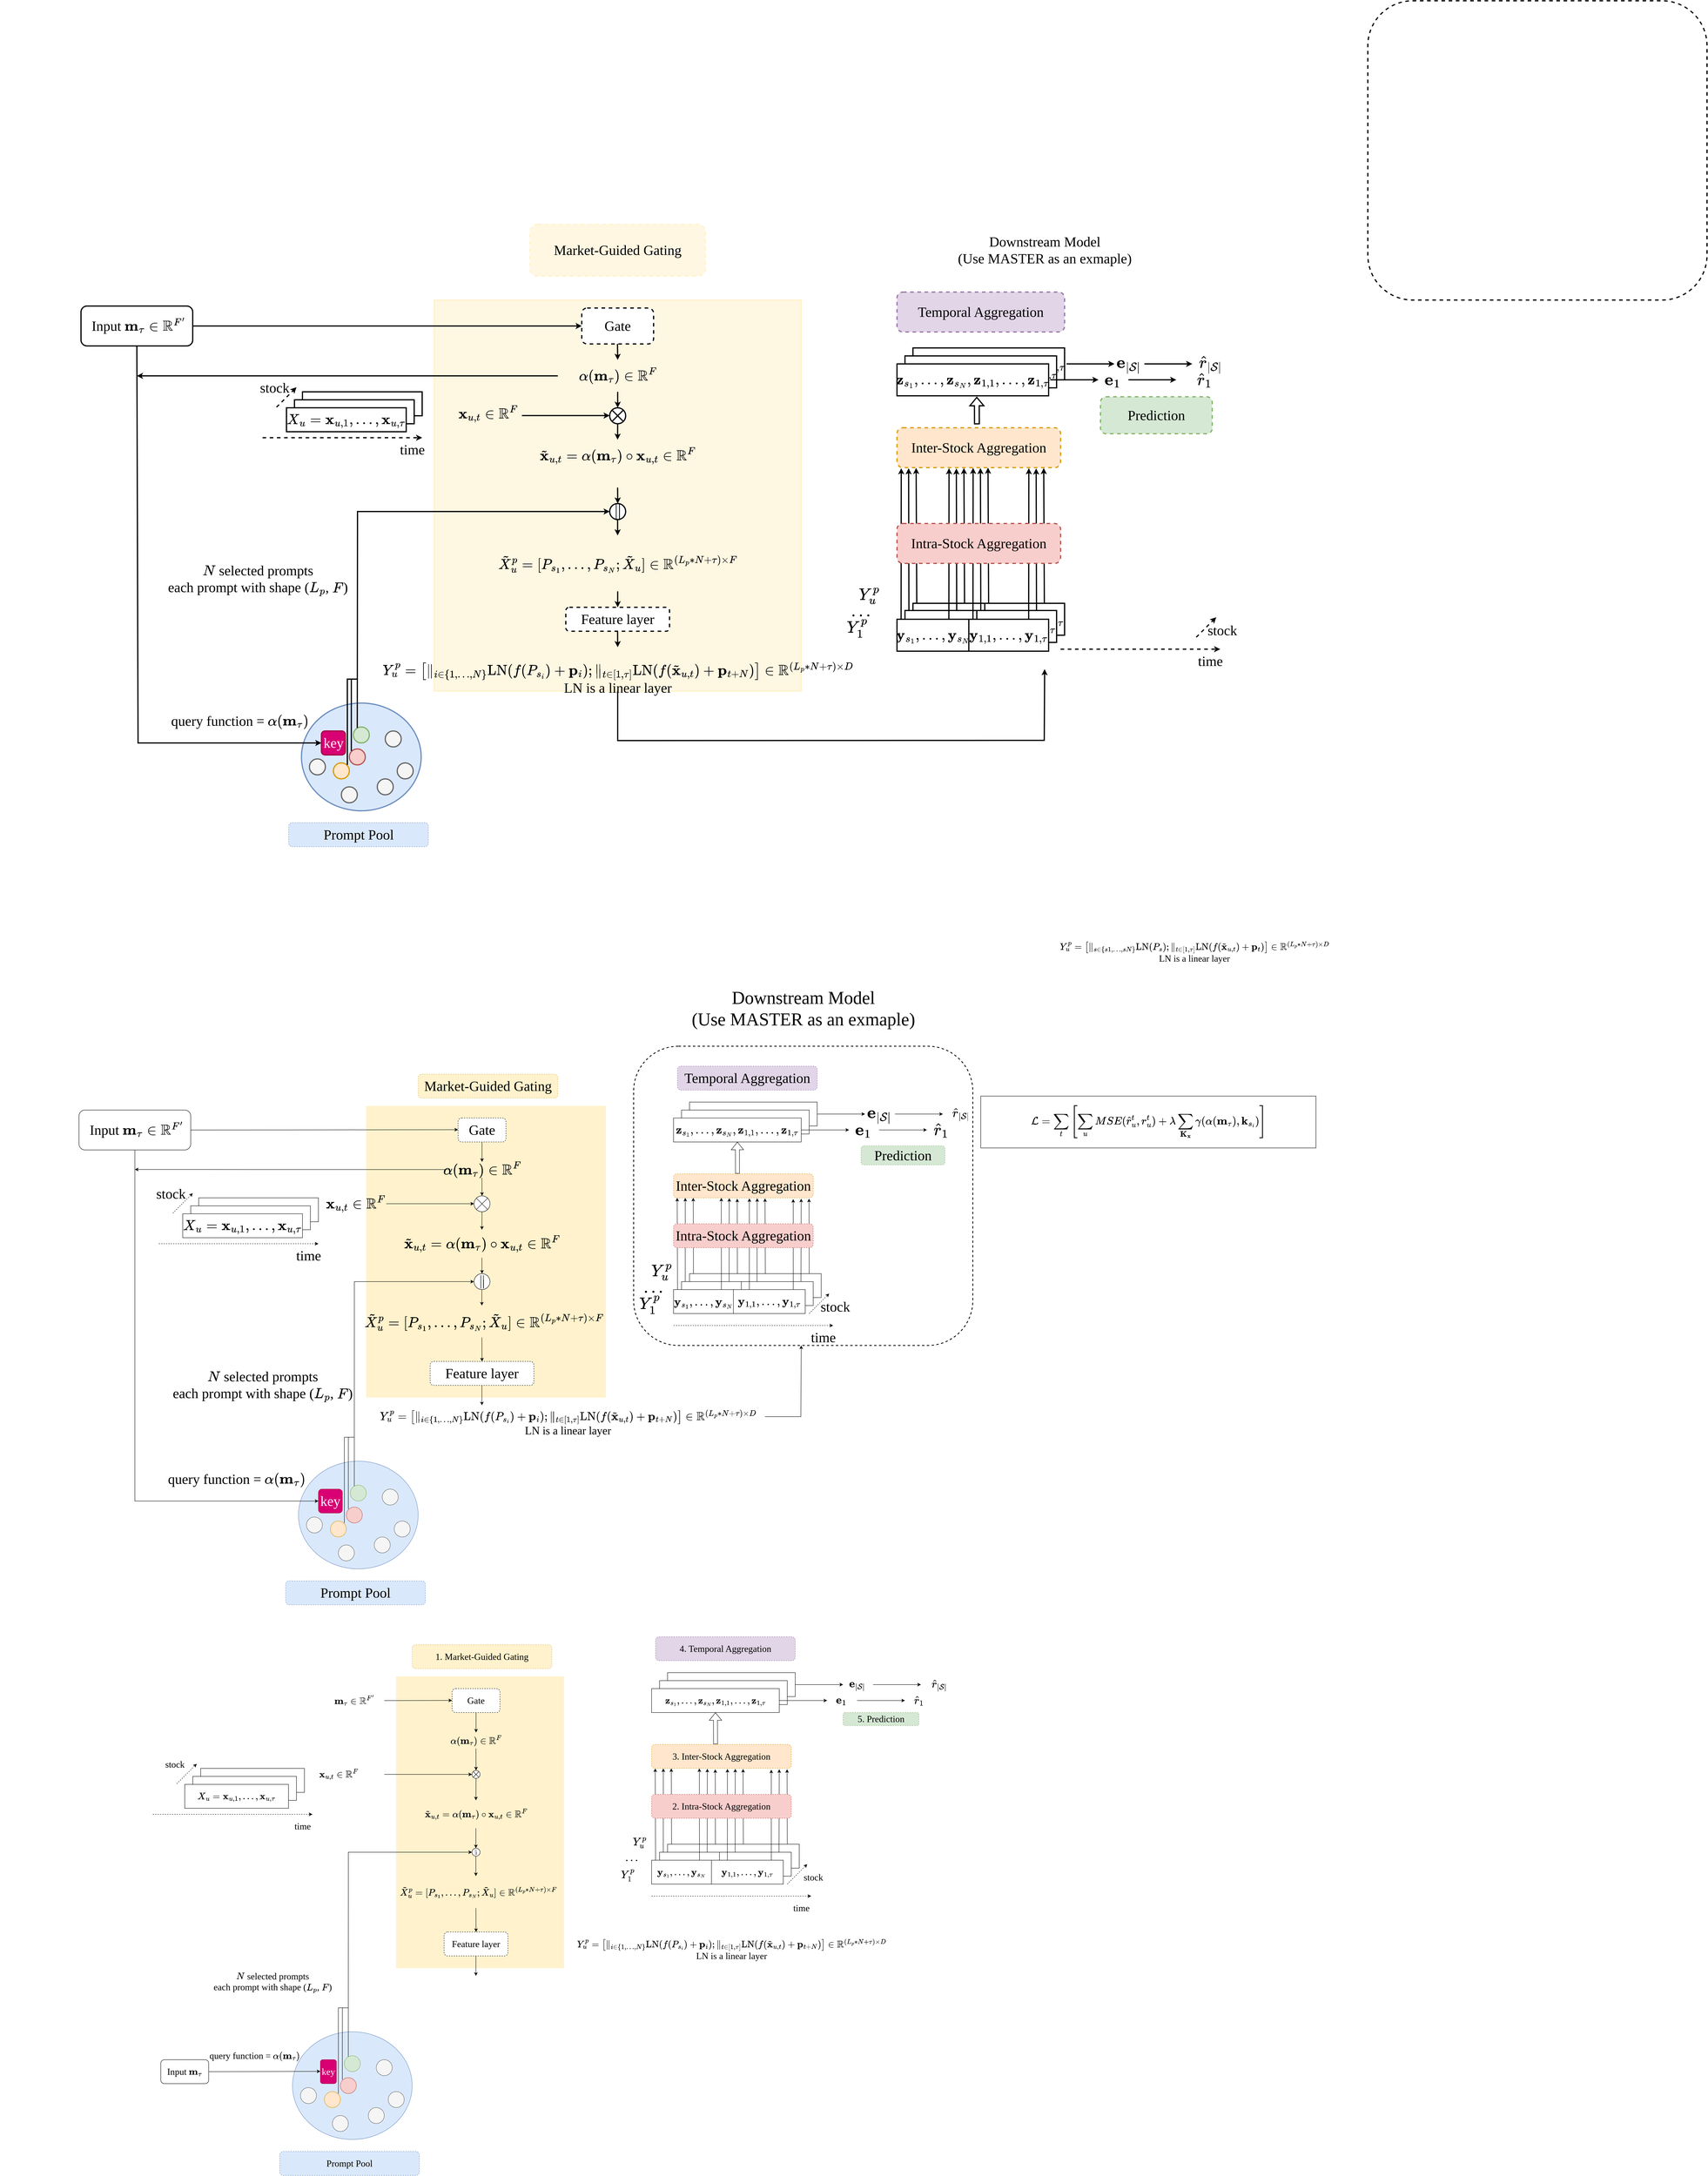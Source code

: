 <mxfile version="24.3.1" type="github">
  <diagram name="第 1 页" id="HMwG5njmFuQV9cHlAjYr">
    <mxGraphModel dx="3497" dy="4228" grid="1" gridSize="10" guides="1" tooltips="1" connect="1" arrows="1" fold="1" page="1" pageScale="1" pageWidth="980" pageHeight="1390" math="1" shadow="0">
      <root>
        <mxCell id="0" />
        <mxCell id="1" parent="0" />
        <mxCell id="2m6jSS0U9om6ApPL-0wO-101" value="&lt;font style=&quot;font-size: 35px;&quot;&gt;$$\mathbf{y}_{s_1}, \dots,\mathbf{y}_{s_N}&lt;br style=&quot;font-size: 35px;&quot;&gt;$$&lt;/font&gt;" style="rounded=0;whiteSpace=wrap;html=1;fontFamily=Times New Roman;fontSize=35;strokeWidth=3;" vertex="1" parent="1">
          <mxGeometry x="1400" y="-1200" width="180" height="80" as="geometry" />
        </mxCell>
        <mxCell id="2m6jSS0U9om6ApPL-0wO-102" value="&lt;font style=&quot;font-size: 35px;&quot;&gt;$$\mathbf{y}_{1,1}, \dots, \mathbf{y}_{1,\tau}$$&lt;/font&gt;" style="rounded=0;whiteSpace=wrap;html=1;fontFamily=Times New Roman;fontSize=35;strokeWidth=3;" vertex="1" parent="1">
          <mxGeometry x="1580" y="-1200" width="200" height="80" as="geometry" />
        </mxCell>
        <mxCell id="2m6jSS0U9om6ApPL-0wO-99" value="&lt;font style=&quot;font-size: 35px;&quot;&gt;$$\mathbf{y}_{s_1}, \dots,\mathbf{y}_{s_N}&lt;br style=&quot;font-size: 35px;&quot;&gt;$$&lt;/font&gt;" style="rounded=0;whiteSpace=wrap;html=1;fontFamily=Times New Roman;fontSize=35;strokeWidth=3;" vertex="1" parent="1">
          <mxGeometry x="1380" y="-1182" width="180" height="80" as="geometry" />
        </mxCell>
        <mxCell id="2m6jSS0U9om6ApPL-0wO-100" value="&lt;font style=&quot;font-size: 35px;&quot;&gt;$$\mathbf{y}_{1,1}, \dots, \mathbf{y}_{1,\tau}$$&lt;/font&gt;" style="rounded=0;whiteSpace=wrap;html=1;fontFamily=Times New Roman;fontSize=35;strokeWidth=3;" vertex="1" parent="1">
          <mxGeometry x="1560" y="-1182" width="200" height="80" as="geometry" />
        </mxCell>
        <mxCell id="2m6jSS0U9om6ApPL-0wO-95" value="&lt;font style=&quot;font-size: 35px;&quot;&gt;$$ \mathbf{z}_{s_1}, \dots, \mathbf{z}_{s_N}, \mathbf{z}_{1,1}, \dots, \mathbf{z}_{1,\tau}$$&lt;/font&gt;" style="rounded=0;whiteSpace=wrap;html=1;fontFamily=Times New Roman;fontSize=35;strokeWidth=3;" vertex="1" parent="1">
          <mxGeometry x="1400" y="-1840" width="380" height="80" as="geometry" />
        </mxCell>
        <mxCell id="2m6jSS0U9om6ApPL-0wO-94" value="&lt;font style=&quot;font-size: 35px;&quot;&gt;$$ \mathbf{z}_{s_1}, \dots, \mathbf{z}_{s_N}, \mathbf{z}_{1,1}, \dots, \mathbf{z}_{1,\tau}$$&lt;/font&gt;" style="rounded=0;whiteSpace=wrap;html=1;fontFamily=Times New Roman;fontSize=35;strokeWidth=3;" vertex="1" parent="1">
          <mxGeometry x="1380" y="-1820" width="380" height="80" as="geometry" />
        </mxCell>
        <mxCell id="CNq_e1ur2KhnaZX75mLO-121" value="" style="rounded=1;whiteSpace=wrap;html=1;fillColor=none;dashed=1;strokeWidth=2;fontSize=35;" parent="1" vertex="1">
          <mxGeometry x="700" y="-90" width="850" height="750" as="geometry" />
        </mxCell>
        <mxCell id="YgPJCL5tYja_AS6mnkWl-99" value="" style="endArrow=classic;html=1;rounded=0;exitX=0;exitY=0.25;exitDx=0;exitDy=0;fontFamily=Times New Roman;fontSize=35;entryX=0.084;entryY=1.002;entryDx=0;entryDy=0;entryPerimeter=0;" parent="1" target="YgPJCL5tYja_AS6mnkWl-52" edge="1">
          <mxGeometry width="50" height="50" relative="1" as="geometry">
            <mxPoint x="829.29" y="500" as="sourcePoint" />
            <mxPoint x="830" y="310" as="targetPoint" />
          </mxGeometry>
        </mxCell>
        <mxCell id="YgPJCL5tYja_AS6mnkWl-104" value="" style="endArrow=classic;html=1;rounded=0;exitX=0;exitY=0.25;exitDx=0;exitDy=0;fontFamily=Times New Roman;fontSize=35;entryX=0.655;entryY=1.021;entryDx=0;entryDy=0;entryPerimeter=0;" parent="1" target="YgPJCL5tYja_AS6mnkWl-52" edge="1">
          <mxGeometry width="50" height="50" relative="1" as="geometry">
            <mxPoint x="1030" y="480" as="sourcePoint" />
            <mxPoint x="1030" y="300" as="targetPoint" />
          </mxGeometry>
        </mxCell>
        <mxCell id="YgPJCL5tYja_AS6mnkWl-105" value="" style="endArrow=classic;html=1;rounded=0;exitX=0;exitY=0.25;exitDx=0;exitDy=0;fontFamily=Times New Roman;fontSize=35;entryX=0.97;entryY=1.033;entryDx=0;entryDy=0;entryPerimeter=0;" parent="1" target="YgPJCL5tYja_AS6mnkWl-52" edge="1">
          <mxGeometry width="50" height="50" relative="1" as="geometry">
            <mxPoint x="1140" y="480" as="sourcePoint" />
            <mxPoint x="1140" y="300" as="targetPoint" />
          </mxGeometry>
        </mxCell>
        <mxCell id="YgPJCL5tYja_AS6mnkWl-106" value="" style="endArrow=classic;html=1;rounded=0;exitX=0;exitY=0.25;exitDx=0;exitDy=0;fontFamily=Times New Roman;fontSize=35;entryX=0.456;entryY=1.035;entryDx=0;entryDy=0;entryPerimeter=0;" parent="1" target="YgPJCL5tYja_AS6mnkWl-52" edge="1">
          <mxGeometry width="50" height="50" relative="1" as="geometry">
            <mxPoint x="960" y="480" as="sourcePoint" />
            <mxPoint x="960" y="300" as="targetPoint" />
          </mxGeometry>
        </mxCell>
        <mxCell id="YgPJCL5tYja_AS6mnkWl-107" value="" style="endArrow=classic;html=1;rounded=0;exitX=0;exitY=0.25;exitDx=0;exitDy=0;fontFamily=Times New Roman;fontSize=35;entryX=0.141;entryY=0.998;entryDx=0;entryDy=0;entryPerimeter=0;" parent="1" target="YgPJCL5tYja_AS6mnkWl-52" edge="1">
          <mxGeometry width="50" height="50" relative="1" as="geometry">
            <mxPoint x="850" y="480" as="sourcePoint" />
            <mxPoint x="850" y="300" as="targetPoint" />
          </mxGeometry>
        </mxCell>
        <mxCell id="YgPJCL5tYja_AS6mnkWl-1" value="" style="rounded=0;whiteSpace=wrap;html=1;fontFamily=Times New Roman;fontSize=35;" parent="1" vertex="1">
          <mxGeometry x="990" y="480" width="180" height="60" as="geometry" />
        </mxCell>
        <mxCell id="YgPJCL5tYja_AS6mnkWl-2" value="" style="rounded=0;whiteSpace=wrap;html=1;fontFamily=Times New Roman;fontSize=35;" parent="1" vertex="1">
          <mxGeometry x="840" y="480" width="150" height="60" as="geometry" />
        </mxCell>
        <mxCell id="YgPJCL5tYja_AS6mnkWl-97" value="" style="endArrow=classic;html=1;rounded=0;exitX=0;exitY=0.25;exitDx=0;exitDy=0;fontFamily=Times New Roman;fontSize=35;entryX=0.914;entryY=1.035;entryDx=0;entryDy=0;entryPerimeter=0;" parent="1" target="YgPJCL5tYja_AS6mnkWl-52" edge="1">
          <mxGeometry width="50" height="50" relative="1" as="geometry">
            <mxPoint x="1119.29" y="500" as="sourcePoint" />
            <mxPoint x="1119.29" y="320" as="targetPoint" />
          </mxGeometry>
        </mxCell>
        <mxCell id="YgPJCL5tYja_AS6mnkWl-96" value="" style="endArrow=classic;html=1;rounded=0;exitX=0;exitY=0.25;exitDx=0;exitDy=0;fontFamily=Times New Roman;fontSize=35;entryX=0.599;entryY=1.016;entryDx=0;entryDy=0;entryPerimeter=0;" parent="1" target="YgPJCL5tYja_AS6mnkWl-52" edge="1">
          <mxGeometry width="50" height="50" relative="1" as="geometry">
            <mxPoint x="1009.29" y="500" as="sourcePoint" />
            <mxPoint x="1009.29" y="320" as="targetPoint" />
          </mxGeometry>
        </mxCell>
        <mxCell id="YgPJCL5tYja_AS6mnkWl-98" value="" style="endArrow=classic;html=1;rounded=0;exitX=0;exitY=0.25;exitDx=0;exitDy=0;fontFamily=Times New Roman;fontSize=35;entryX=0.399;entryY=1.013;entryDx=0;entryDy=0;entryPerimeter=0;" parent="1" target="YgPJCL5tYja_AS6mnkWl-52" edge="1">
          <mxGeometry width="50" height="50" relative="1" as="geometry">
            <mxPoint x="939.29" y="500" as="sourcePoint" />
            <mxPoint x="939.29" y="320" as="targetPoint" />
          </mxGeometry>
        </mxCell>
        <mxCell id="YgPJCL5tYja_AS6mnkWl-3" value="" style="rounded=0;whiteSpace=wrap;html=1;fontFamily=Times New Roman;fontSize=35;" parent="1" vertex="1">
          <mxGeometry x="970" y="500" width="180" height="60" as="geometry" />
        </mxCell>
        <mxCell id="YgPJCL5tYja_AS6mnkWl-94" value="" style="endArrow=classic;html=1;rounded=0;exitX=0;exitY=0.25;exitDx=0;exitDy=0;fontFamily=Times New Roman;fontSize=35;entryX=0.543;entryY=1.021;entryDx=0;entryDy=0;entryPerimeter=0;" parent="1" target="YgPJCL5tYja_AS6mnkWl-52" edge="1">
          <mxGeometry width="50" height="50" relative="1" as="geometry">
            <mxPoint x="990" y="520" as="sourcePoint" />
            <mxPoint x="990" y="340" as="targetPoint" />
          </mxGeometry>
        </mxCell>
        <mxCell id="YgPJCL5tYja_AS6mnkWl-95" value="" style="endArrow=classic;html=1;rounded=0;exitX=0;exitY=0.25;exitDx=0;exitDy=0;fontFamily=Times New Roman;fontSize=35;entryX=0.857;entryY=1.051;entryDx=0;entryDy=0;entryPerimeter=0;" parent="1" target="YgPJCL5tYja_AS6mnkWl-52" edge="1">
          <mxGeometry width="50" height="50" relative="1" as="geometry">
            <mxPoint x="1100" y="520" as="sourcePoint" />
            <mxPoint x="1100" y="340" as="targetPoint" />
          </mxGeometry>
        </mxCell>
        <mxCell id="YgPJCL5tYja_AS6mnkWl-4" value="" style="rounded=0;whiteSpace=wrap;html=1;fontFamily=Times New Roman;fontSize=35;" parent="1" vertex="1">
          <mxGeometry x="820" y="500" width="150" height="60" as="geometry" />
        </mxCell>
        <mxCell id="YgPJCL5tYja_AS6mnkWl-93" value="" style="endArrow=classic;html=1;rounded=0;exitX=0;exitY=0.25;exitDx=0;exitDy=0;fontFamily=Times New Roman;fontSize=35;entryX=0.342;entryY=0.998;entryDx=0;entryDy=0;entryPerimeter=0;" parent="1" target="YgPJCL5tYja_AS6mnkWl-52" edge="1">
          <mxGeometry width="50" height="50" relative="1" as="geometry">
            <mxPoint x="920" y="520" as="sourcePoint" />
            <mxPoint x="920" y="310" as="targetPoint" />
          </mxGeometry>
        </mxCell>
        <mxCell id="YgPJCL5tYja_AS6mnkWl-5" value="" style="ellipse;whiteSpace=wrap;html=1;fillColor=#dae8fc;strokeColor=#6c8ebf;fontFamily=Times New Roman;fontSize=35;" parent="1" vertex="1">
          <mxGeometry x="-140" y="950" width="300" height="270" as="geometry" />
        </mxCell>
        <mxCell id="YgPJCL5tYja_AS6mnkWl-6" value="" style="rounded=0;whiteSpace=wrap;html=1;fillColor=#FFF2CC;strokeColor=#FFF2CC;fontFamily=Times New Roman;fontSize=35;" parent="1" vertex="1">
          <mxGeometry x="30" y="60" width="600" height="730" as="geometry" />
        </mxCell>
        <mxCell id="YgPJCL5tYja_AS6mnkWl-7" value="&lt;font style=&quot;font-size: 35px;&quot;&gt;Gate&lt;/font&gt;" style="rounded=1;whiteSpace=wrap;html=1;fontFamily=Times New Roman;fontSize=35;dashed=1;" parent="1" vertex="1">
          <mxGeometry x="260" y="90" width="120" height="60" as="geometry" />
        </mxCell>
        <mxCell id="YgPJCL5tYja_AS6mnkWl-9" value="" style="endArrow=classic;html=1;rounded=0;exitX=0.5;exitY=1;exitDx=0;exitDy=0;fontFamily=Times New Roman;fontSize=35;" parent="1" source="YgPJCL5tYja_AS6mnkWl-7" edge="1">
          <mxGeometry width="50" height="50" relative="1" as="geometry">
            <mxPoint x="330" y="240" as="sourcePoint" />
            <mxPoint x="320" y="200" as="targetPoint" />
          </mxGeometry>
        </mxCell>
        <mxCell id="YgPJCL5tYja_AS6mnkWl-10" value="&lt;font style=&quot;font-size: 35px;&quot;&gt;$$\mathbf{\alpha}(\mathbf{m}_\tau) \in \mathbb{R}^{F}$$&lt;/font&gt;" style="text;html=1;align=center;verticalAlign=middle;resizable=0;points=[];autosize=1;strokeColor=none;fillColor=none;fontFamily=Times New Roman;fontSize=35;" parent="1" vertex="1">
          <mxGeometry x="-120" y="190" width="880" height="60" as="geometry" />
        </mxCell>
        <mxCell id="YgPJCL5tYja_AS6mnkWl-11" value="&lt;font style=&quot;font-size: 35px;&quot;&gt;$$\mathbf{x}_{u,t}\in \mathbb{R}^{F}&lt;br style=&quot;font-size: 35px;&quot;&gt;$$&lt;/font&gt;" style="text;html=1;align=center;verticalAlign=middle;resizable=0;points=[];autosize=1;strokeColor=none;fillColor=none;fontFamily=Times New Roman;fontSize=35;" parent="1" vertex="1">
          <mxGeometry x="-292" y="255" width="590" height="100" as="geometry" />
        </mxCell>
        <mxCell id="YgPJCL5tYja_AS6mnkWl-12" value="" style="endArrow=classic;html=1;rounded=0;exitX=0.5;exitY=1;exitDx=0;exitDy=0;fontFamily=Times New Roman;fontSize=35;entryX=0.5;entryY=0;entryDx=0;entryDy=0;" parent="1" target="YgPJCL5tYja_AS6mnkWl-13" edge="1">
          <mxGeometry width="50" height="50" relative="1" as="geometry">
            <mxPoint x="319.79" y="240" as="sourcePoint" />
            <mxPoint x="319.79" y="290" as="targetPoint" />
          </mxGeometry>
        </mxCell>
        <mxCell id="YgPJCL5tYja_AS6mnkWl-13" value="" style="shape=sumEllipse;perimeter=ellipsePerimeter;whiteSpace=wrap;html=1;backgroundOutline=1;fontFamily=Times New Roman;fontSize=35;" parent="1" vertex="1">
          <mxGeometry x="300" y="285" width="40" height="40" as="geometry" />
        </mxCell>
        <mxCell id="YgPJCL5tYja_AS6mnkWl-14" value="&lt;font style=&quot;font-size: 35px;&quot;&gt;$$\tilde{\mathbf{x}}_{u,t} =\alpha(\mathbf{m}_\tau) \circ \mathbf{x}_{u,t}&lt;br style=&quot;font-size: 35px;&quot;&gt;\in \mathbb{R}^{F}&lt;br style=&quot;font-size: 35px;&quot;&gt;$$&lt;/font&gt;" style="text;html=1;align=center;verticalAlign=middle;resizable=0;points=[];autosize=1;strokeColor=none;fillColor=none;fontFamily=Times New Roman;fontSize=35;" parent="1" vertex="1">
          <mxGeometry x="-235" y="335" width="1110" height="140" as="geometry" />
        </mxCell>
        <mxCell id="YgPJCL5tYja_AS6mnkWl-15" value="" style="endArrow=classic;html=1;rounded=0;exitX=0.5;exitY=1;exitDx=0;exitDy=0;fontFamily=Times New Roman;fontSize=35;" parent="1" source="YgPJCL5tYja_AS6mnkWl-13" edge="1">
          <mxGeometry width="50" height="50" relative="1" as="geometry">
            <mxPoint x="319.71" y="320" as="sourcePoint" />
            <mxPoint x="319.71" y="370" as="targetPoint" />
          </mxGeometry>
        </mxCell>
        <mxCell id="YgPJCL5tYja_AS6mnkWl-16" value="" style="endArrow=classic;html=1;rounded=0;exitX=0.5;exitY=1;exitDx=0;exitDy=0;fontFamily=Times New Roman;fontSize=35;entryX=0.5;entryY=0;entryDx=0;entryDy=0;" parent="1" target="YgPJCL5tYja_AS6mnkWl-17" edge="1">
          <mxGeometry width="50" height="50" relative="1" as="geometry">
            <mxPoint x="319.71" y="640" as="sourcePoint" />
            <mxPoint x="319.71" y="690" as="targetPoint" />
          </mxGeometry>
        </mxCell>
        <mxCell id="YgPJCL5tYja_AS6mnkWl-17" value="&lt;font style=&quot;font-size: 35px;&quot;&gt;Feature layer&lt;/font&gt;" style="rounded=1;whiteSpace=wrap;html=1;fontFamily=Times New Roman;fontSize=35;dashed=1;" parent="1" vertex="1">
          <mxGeometry x="190" y="700" width="260" height="60" as="geometry" />
        </mxCell>
        <mxCell id="YgPJCL5tYja_AS6mnkWl-19" value="" style="endArrow=classic;html=1;rounded=0;exitX=0.5;exitY=1;exitDx=0;exitDy=0;fontFamily=Times New Roman;fontSize=35;" parent="1" edge="1">
          <mxGeometry width="50" height="50" relative="1" as="geometry">
            <mxPoint x="319.7" y="760" as="sourcePoint" />
            <mxPoint x="319.7" y="810" as="targetPoint" />
          </mxGeometry>
        </mxCell>
        <mxCell id="YgPJCL5tYja_AS6mnkWl-20" value="" style="endArrow=classic;html=1;rounded=0;entryX=0;entryY=0.5;entryDx=0;entryDy=0;fontFamily=Times New Roman;fontSize=35;exitX=1;exitY=0.5;exitDx=0;exitDy=0;" parent="1" source="CNq_e1ur2KhnaZX75mLO-124" edge="1">
          <mxGeometry width="50" height="50" relative="1" as="geometry">
            <mxPoint x="-385" y="119.29" as="sourcePoint" />
            <mxPoint x="260" y="119.29" as="targetPoint" />
          </mxGeometry>
        </mxCell>
        <mxCell id="YgPJCL5tYja_AS6mnkWl-21" value="" style="endArrow=classic;html=1;rounded=0;entryX=0;entryY=0.5;entryDx=0;entryDy=0;fontFamily=Times New Roman;fontSize=35;" parent="1" edge="1">
          <mxGeometry width="50" height="50" relative="1" as="geometry">
            <mxPoint x="80" y="304.79" as="sourcePoint" />
            <mxPoint x="300.0" y="304.79" as="targetPoint" />
          </mxGeometry>
        </mxCell>
        <mxCell id="YgPJCL5tYja_AS6mnkWl-24" value="&lt;font style=&quot;font-size: 35px;&quot;&gt;query function = \(\alpha(\mathbf{m}_\tau)\)&lt;/font&gt;" style="text;html=1;align=center;verticalAlign=middle;resizable=0;points=[];autosize=1;strokeColor=none;fillColor=none;fontFamily=Times New Roman;fontSize=35;" parent="1" vertex="1">
          <mxGeometry x="-625" y="965" width="660" height="60" as="geometry" />
        </mxCell>
        <mxCell id="YgPJCL5tYja_AS6mnkWl-25" value="&lt;font style=&quot;font-size: 35px;&quot;&gt;key&lt;/font&gt;" style="rounded=1;whiteSpace=wrap;html=1;fillColor=#d80073;fontColor=#ffffff;strokeColor=#A50040;fontFamily=Times New Roman;fontSize=35;" parent="1" vertex="1">
          <mxGeometry x="-90" y="1020" width="60" height="60" as="geometry" />
        </mxCell>
        <mxCell id="YgPJCL5tYja_AS6mnkWl-26" value="" style="ellipse;whiteSpace=wrap;html=1;aspect=fixed;fillColor=#d5e8d4;strokeColor=#82b366;fontFamily=Times New Roman;fontSize=35;" parent="1" vertex="1">
          <mxGeometry x="-10" y="1010" width="40" height="40" as="geometry" />
        </mxCell>
        <mxCell id="YgPJCL5tYja_AS6mnkWl-27" value="" style="ellipse;whiteSpace=wrap;html=1;aspect=fixed;fillColor=#f8cecc;strokeColor=#b85450;fontFamily=Times New Roman;fontSize=35;" parent="1" vertex="1">
          <mxGeometry x="-20" y="1065" width="40" height="40" as="geometry" />
        </mxCell>
        <mxCell id="YgPJCL5tYja_AS6mnkWl-28" value="" style="ellipse;whiteSpace=wrap;html=1;aspect=fixed;fillColor=#ffe6cc;strokeColor=#d79b00;fontFamily=Times New Roman;fontSize=35;" parent="1" vertex="1">
          <mxGeometry x="-60" y="1100" width="40" height="40" as="geometry" />
        </mxCell>
        <mxCell id="YgPJCL5tYja_AS6mnkWl-29" value="" style="ellipse;whiteSpace=wrap;html=1;aspect=fixed;fillColor=#f5f5f5;strokeColor=#666666;fontColor=#333333;fontFamily=Times New Roman;fontSize=35;" parent="1" vertex="1">
          <mxGeometry x="70" y="1020" width="40" height="40" as="geometry" />
        </mxCell>
        <mxCell id="YgPJCL5tYja_AS6mnkWl-30" value="" style="ellipse;whiteSpace=wrap;html=1;aspect=fixed;fillColor=#f5f5f5;strokeColor=#666666;fontColor=#333333;fontFamily=Times New Roman;fontSize=35;" parent="1" vertex="1">
          <mxGeometry x="100" y="1100" width="40" height="40" as="geometry" />
        </mxCell>
        <mxCell id="YgPJCL5tYja_AS6mnkWl-31" value="" style="ellipse;whiteSpace=wrap;html=1;aspect=fixed;fillColor=#f5f5f5;strokeColor=#666666;fontColor=#333333;fontFamily=Times New Roman;fontSize=35;" parent="1" vertex="1">
          <mxGeometry x="50" y="1140" width="40" height="40" as="geometry" />
        </mxCell>
        <mxCell id="YgPJCL5tYja_AS6mnkWl-32" value="" style="ellipse;whiteSpace=wrap;html=1;aspect=fixed;fillColor=#f5f5f5;strokeColor=#666666;fontColor=#333333;fontFamily=Times New Roman;fontSize=35;" parent="1" vertex="1">
          <mxGeometry x="-40" y="1160" width="40" height="40" as="geometry" />
        </mxCell>
        <mxCell id="YgPJCL5tYja_AS6mnkWl-33" value="" style="ellipse;whiteSpace=wrap;html=1;aspect=fixed;fillColor=#f5f5f5;strokeColor=#666666;fontColor=#333333;fontFamily=Times New Roman;fontSize=35;" parent="1" vertex="1">
          <mxGeometry x="-120" y="1090" width="40" height="40" as="geometry" />
        </mxCell>
        <mxCell id="YgPJCL5tYja_AS6mnkWl-34" value="" style="endArrow=classic;html=1;rounded=0;fontFamily=Times New Roman;fontSize=35;exitX=0.247;exitY=0.059;exitDx=0;exitDy=0;exitPerimeter=0;entryX=0;entryY=0.5;entryDx=0;entryDy=0;" parent="1" source="YgPJCL5tYja_AS6mnkWl-26" target="dvzJC1J90mkc9N-mOmH6-3" edge="1">
          <mxGeometry width="50" height="50" relative="1" as="geometry">
            <mxPoint x="8.08" y="710.76" as="sourcePoint" />
            <mxPoint x="320" y="460" as="targetPoint" />
            <Array as="points">
              <mxPoint y="629" />
              <mxPoint y="500" />
              <mxPoint x="80" y="500" />
            </Array>
          </mxGeometry>
        </mxCell>
        <mxCell id="YgPJCL5tYja_AS6mnkWl-35" value="" style="endArrow=classic;html=1;rounded=0;fontFamily=Times New Roman;fontSize=35;entryX=0.307;entryY=1.002;entryDx=0;entryDy=0;entryPerimeter=0;" parent="1" edge="1">
          <mxGeometry width="50" height="50" relative="1" as="geometry">
            <mxPoint x="1029.05" y="838.5" as="sourcePoint" />
            <mxPoint x="1120.0" y="660" as="targetPoint" />
            <Array as="points">
              <mxPoint x="1119.05" y="838.5" />
            </Array>
          </mxGeometry>
        </mxCell>
        <mxCell id="YgPJCL5tYja_AS6mnkWl-36" value="&lt;font style=&quot;font-size: 28px;&quot;&gt;$$\mathbf{y}_{1,1}, \dots, \mathbf{y}_{1,\tau}$$&lt;/font&gt;" style="rounded=0;whiteSpace=wrap;html=1;fontFamily=Times New Roman;fontSize=28;" parent="1" vertex="1">
          <mxGeometry x="950" y="520" width="180" height="60" as="geometry" />
        </mxCell>
        <mxCell id="YgPJCL5tYja_AS6mnkWl-38" value="" style="endArrow=none;html=1;rounded=0;fontFamily=Times New Roman;fontSize=35;" parent="1" edge="1">
          <mxGeometry width="50" height="50" relative="1" as="geometry">
            <mxPoint x="-25" y="1105" as="sourcePoint" />
            <mxPoint y="890" as="targetPoint" />
            <Array as="points">
              <mxPoint x="-25" y="890" />
            </Array>
          </mxGeometry>
        </mxCell>
        <mxCell id="YgPJCL5tYja_AS6mnkWl-39" value="&lt;font style=&quot;font-size: 28px;&quot;&gt;$$\mathbf{y}_{s_1}, \dots,\mathbf{y}_{s_N}&lt;br style=&quot;font-size: 28px;&quot;&gt;$$&lt;/font&gt;" style="rounded=0;whiteSpace=wrap;html=1;fontFamily=Times New Roman;fontSize=28;" parent="1" vertex="1">
          <mxGeometry x="800" y="520" width="150" height="60" as="geometry" />
        </mxCell>
        <mxCell id="YgPJCL5tYja_AS6mnkWl-40" value="" style="endArrow=classic;html=1;rounded=0;dashed=1;fontFamily=Times New Roman;fontSize=35;" parent="1" edge="1">
          <mxGeometry width="50" height="50" relative="1" as="geometry">
            <mxPoint x="1140" y="580" as="sourcePoint" />
            <mxPoint x="1190" y="530" as="targetPoint" />
          </mxGeometry>
        </mxCell>
        <mxCell id="YgPJCL5tYja_AS6mnkWl-41" value="" style="endArrow=classic;html=1;rounded=0;dashed=1;fontFamily=Times New Roman;fontSize=35;" parent="1" edge="1">
          <mxGeometry width="50" height="50" relative="1" as="geometry">
            <mxPoint x="800" y="610" as="sourcePoint" />
            <mxPoint x="1200" y="610" as="targetPoint" />
          </mxGeometry>
        </mxCell>
        <mxCell id="YgPJCL5tYja_AS6mnkWl-42" value="&lt;font style=&quot;font-size: 35px;&quot;&gt;time&lt;/font&gt;" style="text;html=1;align=center;verticalAlign=middle;resizable=0;points=[];autosize=1;strokeColor=none;fillColor=none;fontFamily=Times New Roman;fontSize=35;" parent="1" vertex="1">
          <mxGeometry x="1130" y="610" width="90" height="60" as="geometry" />
        </mxCell>
        <mxCell id="YgPJCL5tYja_AS6mnkWl-43" value="" style="endArrow=classic;html=1;rounded=0;exitX=0;exitY=0.25;exitDx=0;exitDy=0;fontFamily=Times New Roman;fontSize=35;entryX=0.026;entryY=1.002;entryDx=0;entryDy=0;entryPerimeter=0;" parent="1" target="YgPJCL5tYja_AS6mnkWl-52" edge="1">
          <mxGeometry width="50" height="50" relative="1" as="geometry">
            <mxPoint x="810" y="520" as="sourcePoint" />
            <mxPoint x="810" y="300" as="targetPoint" />
          </mxGeometry>
        </mxCell>
        <mxCell id="YgPJCL5tYja_AS6mnkWl-47" value="&lt;span style=&quot;font-family: &amp;quot;Times New Roman&amp;quot;; font-size: 35px;&quot;&gt;Intra-Stock Aggregation&lt;/span&gt;" style="rounded=1;whiteSpace=wrap;html=1;fontFamily=宋体;fontSize=35;dashed=1;fillColor=#f8cecc;strokeColor=#b85450;" parent="1" vertex="1">
          <mxGeometry x="800" y="355" width="350" height="60" as="geometry" />
        </mxCell>
        <mxCell id="YgPJCL5tYja_AS6mnkWl-52" value="&lt;span style=&quot;font-family: &amp;quot;Times New Roman&amp;quot;; font-size: 35px;&quot;&gt;Inter-Stock Aggregation&lt;/span&gt;" style="rounded=1;whiteSpace=wrap;html=1;fontFamily=宋体;fontSize=35;dashed=1;fillColor=#ffe6cc;strokeColor=#d79b00;" parent="1" vertex="1">
          <mxGeometry x="800" y="230" width="350" height="60" as="geometry" />
        </mxCell>
        <mxCell id="YgPJCL5tYja_AS6mnkWl-72" value="&lt;font style=&quot;font-size: 35px;&quot;&gt;$$Y^p_{1}$$&lt;/font&gt;" style="text;html=1;strokeColor=none;fillColor=none;align=center;verticalAlign=middle;whiteSpace=wrap;rounded=0;fontSize=35;" parent="1" vertex="1">
          <mxGeometry x="710" y="543" width="60" height="30" as="geometry" />
        </mxCell>
        <mxCell id="YgPJCL5tYja_AS6mnkWl-73" value="&lt;font style=&quot;font-size: 35px;&quot;&gt;$$Y^p_{u}$$&lt;/font&gt;" style="text;html=1;strokeColor=none;fillColor=none;align=center;verticalAlign=middle;whiteSpace=wrap;rounded=0;fontSize=35;" parent="1" vertex="1">
          <mxGeometry x="740" y="460" width="60" height="30" as="geometry" />
        </mxCell>
        <mxCell id="YgPJCL5tYja_AS6mnkWl-74" value="&lt;font style=&quot;font-size: 35px;&quot;&gt;$$\dots$$&lt;/font&gt;" style="text;html=1;strokeColor=none;fillColor=none;align=center;verticalAlign=middle;whiteSpace=wrap;rounded=0;fontSize=35;" parent="1" vertex="1">
          <mxGeometry x="720" y="500" width="60" height="30" as="geometry" />
        </mxCell>
        <mxCell id="YgPJCL5tYja_AS6mnkWl-75" value="" style="rounded=0;whiteSpace=wrap;html=1;fontFamily=Times New Roman;fontSize=35;" parent="1" vertex="1">
          <mxGeometry x="-390" y="290" width="300" height="60" as="geometry" />
        </mxCell>
        <mxCell id="YgPJCL5tYja_AS6mnkWl-76" value="" style="rounded=0;whiteSpace=wrap;html=1;fontFamily=Times New Roman;fontSize=35;" parent="1" vertex="1">
          <mxGeometry x="-410" y="310" width="300" height="60" as="geometry" />
        </mxCell>
        <mxCell id="YgPJCL5tYja_AS6mnkWl-77" value="&lt;font style=&quot;font-size: 35px;&quot;&gt;$$X_{u} = \mathbf{x}_{u,1}, \dots, \mathbf{x}_{u,\tau}$$&lt;/font&gt;" style="rounded=0;whiteSpace=wrap;html=1;fontFamily=Times New Roman;fontSize=35;" parent="1" vertex="1">
          <mxGeometry x="-430" y="330" width="300" height="60" as="geometry" />
        </mxCell>
        <mxCell id="YgPJCL5tYja_AS6mnkWl-83" value="&lt;font style=&quot;font-size: 35px;&quot;&gt;stock&lt;/font&gt;" style="text;html=1;align=center;verticalAlign=middle;resizable=0;points=[];autosize=1;strokeColor=none;fillColor=none;fontFamily=Times New Roman;fontSize=35;" parent="1" vertex="1">
          <mxGeometry x="1155" y="533" width="100" height="60" as="geometry" />
        </mxCell>
        <mxCell id="YgPJCL5tYja_AS6mnkWl-84" value="" style="endArrow=classic;html=1;rounded=0;dashed=1;fontFamily=Times New Roman;fontSize=35;" parent="1" edge="1">
          <mxGeometry width="50" height="50" relative="1" as="geometry">
            <mxPoint x="-455" y="328.5" as="sourcePoint" />
            <mxPoint x="-405" y="278.5" as="targetPoint" />
          </mxGeometry>
        </mxCell>
        <mxCell id="YgPJCL5tYja_AS6mnkWl-85" value="&lt;font style=&quot;font-size: 35px;&quot;&gt;stock&lt;/font&gt;" style="text;html=1;align=center;verticalAlign=middle;resizable=0;points=[];autosize=1;strokeColor=none;fillColor=none;fontFamily=Times New Roman;fontSize=35;" parent="1" vertex="1">
          <mxGeometry x="-510" y="250" width="100" height="60" as="geometry" />
        </mxCell>
        <mxCell id="YgPJCL5tYja_AS6mnkWl-86" value="" style="endArrow=classic;html=1;rounded=0;dashed=1;fontFamily=Times New Roman;fontSize=35;" parent="1" edge="1">
          <mxGeometry width="50" height="50" relative="1" as="geometry">
            <mxPoint x="-490" y="405" as="sourcePoint" />
            <mxPoint x="-90" y="405" as="targetPoint" />
          </mxGeometry>
        </mxCell>
        <mxCell id="YgPJCL5tYja_AS6mnkWl-87" value="&lt;font style=&quot;font-size: 35px;&quot;&gt;time&lt;/font&gt;" style="text;html=1;align=center;verticalAlign=middle;resizable=0;points=[];autosize=1;strokeColor=none;fillColor=none;fontFamily=Times New Roman;fontSize=35;" parent="1" vertex="1">
          <mxGeometry x="-160" y="405" width="90" height="60" as="geometry" />
        </mxCell>
        <mxCell id="YgPJCL5tYja_AS6mnkWl-108" value="" style="rounded=0;whiteSpace=wrap;html=1;fontFamily=Times New Roman;fontSize=35;" parent="1" vertex="1">
          <mxGeometry x="840" y="50" width="320" height="60" as="geometry" />
        </mxCell>
        <mxCell id="YgPJCL5tYja_AS6mnkWl-109" value="" style="rounded=0;whiteSpace=wrap;html=1;fontFamily=Times New Roman;fontSize=35;" parent="1" vertex="1">
          <mxGeometry x="820" y="70" width="320" height="60" as="geometry" />
        </mxCell>
        <mxCell id="YgPJCL5tYja_AS6mnkWl-110" value="&lt;font style=&quot;font-size: 28px;&quot;&gt;$$ \mathbf{z}_{s_1}, \dots, \mathbf{z}_{s_N}, \mathbf{z}_{1,1}, \dots, \mathbf{z}_{1,\tau}$$&lt;/font&gt;" style="rounded=0;whiteSpace=wrap;html=1;fontFamily=Times New Roman;fontSize=28;" parent="1" vertex="1">
          <mxGeometry x="800" y="90" width="320" height="60" as="geometry" />
        </mxCell>
        <mxCell id="YgPJCL5tYja_AS6mnkWl-112" value="" style="shape=flexArrow;endArrow=classic;html=1;rounded=0;entryX=0.5;entryY=1;entryDx=0;entryDy=0;exitX=0.458;exitY=-0.012;exitDx=0;exitDy=0;exitPerimeter=0;fontSize=35;" parent="1" source="YgPJCL5tYja_AS6mnkWl-52" target="YgPJCL5tYja_AS6mnkWl-110" edge="1">
          <mxGeometry width="50" height="50" relative="1" as="geometry">
            <mxPoint x="968" y="230" as="sourcePoint" />
            <mxPoint x="1050" y="130" as="targetPoint" />
          </mxGeometry>
        </mxCell>
        <mxCell id="YgPJCL5tYja_AS6mnkWl-113" value="" style="endArrow=classic;html=1;rounded=0;fontSize=35;" parent="1" edge="1">
          <mxGeometry width="50" height="50" relative="1" as="geometry">
            <mxPoint x="1160" y="80" as="sourcePoint" />
            <mxPoint x="1280" y="80" as="targetPoint" />
          </mxGeometry>
        </mxCell>
        <mxCell id="YgPJCL5tYja_AS6mnkWl-114" value="" style="endArrow=classic;html=1;rounded=0;fontSize=35;" parent="1" edge="1">
          <mxGeometry width="50" height="50" relative="1" as="geometry">
            <mxPoint x="1120" y="119.86" as="sourcePoint" />
            <mxPoint x="1240" y="119.86" as="targetPoint" />
          </mxGeometry>
        </mxCell>
        <mxCell id="YgPJCL5tYja_AS6mnkWl-115" value="&lt;font style=&quot;font-size: 35px;&quot;&gt;$$\mathbf{e}_{1}$$&lt;/font&gt;" style="text;html=1;align=center;verticalAlign=middle;resizable=0;points=[];autosize=1;strokeColor=none;fillColor=none;fontSize=35;" parent="1" vertex="1">
          <mxGeometry x="1115" y="90" width="320" height="60" as="geometry" />
        </mxCell>
        <mxCell id="YgPJCL5tYja_AS6mnkWl-116" value="&lt;font style=&quot;font-size: 35px;&quot;&gt;$$\mathbf{e}_{|\mathcal{S}|}$$&lt;/font&gt;" style="text;html=1;align=center;verticalAlign=middle;resizable=0;points=[];autosize=1;strokeColor=none;fillColor=none;fontSize=35;" parent="1" vertex="1">
          <mxGeometry x="1065" y="50" width="500" height="60" as="geometry" />
        </mxCell>
        <mxCell id="YgPJCL5tYja_AS6mnkWl-117" value="&lt;span style=&quot;font-family: &amp;quot;Times New Roman&amp;quot;; font-size: 35px;&quot;&gt;Temporal Aggregation&lt;/span&gt;" style="rounded=1;whiteSpace=wrap;html=1;fontFamily=宋体;fontSize=35;dashed=1;fillColor=#e1d5e7;strokeColor=#9673a6;" parent="1" vertex="1">
          <mxGeometry x="810" y="-40" width="350" height="60" as="geometry" />
        </mxCell>
        <mxCell id="YgPJCL5tYja_AS6mnkWl-121" value="" style="endArrow=classic;html=1;rounded=0;fontSize=35;" parent="1" edge="1">
          <mxGeometry width="50" height="50" relative="1" as="geometry">
            <mxPoint x="1355" y="80" as="sourcePoint" />
            <mxPoint x="1475" y="80" as="targetPoint" />
          </mxGeometry>
        </mxCell>
        <mxCell id="YgPJCL5tYja_AS6mnkWl-122" value="" style="endArrow=classic;html=1;rounded=0;fontSize=35;" parent="1" edge="1">
          <mxGeometry width="50" height="50" relative="1" as="geometry">
            <mxPoint x="1315" y="119.86" as="sourcePoint" />
            <mxPoint x="1435" y="119.86" as="targetPoint" />
          </mxGeometry>
        </mxCell>
        <mxCell id="YgPJCL5tYja_AS6mnkWl-123" value="&lt;font style=&quot;font-size: 35px;&quot;&gt;$$\hat{r}_{1}$$&lt;/font&gt;" style="text;html=1;align=center;verticalAlign=middle;resizable=0;points=[];autosize=1;strokeColor=none;fillColor=none;fontSize=35;" parent="1" vertex="1">
          <mxGeometry x="1340" y="90" width="260" height="60" as="geometry" />
        </mxCell>
        <mxCell id="YgPJCL5tYja_AS6mnkWl-124" value="&lt;font style=&quot;font-size: 26px;&quot;&gt;$$\hat{r}_{|\mathcal{S}|}$$&lt;/font&gt;" style="text;html=1;align=center;verticalAlign=middle;resizable=0;points=[];autosize=1;strokeColor=none;fillColor=none;fontSize=26;" parent="1" vertex="1">
          <mxGeometry x="1355" y="60" width="330" height="40" as="geometry" />
        </mxCell>
        <mxCell id="YgPJCL5tYja_AS6mnkWl-125" value="&lt;span style=&quot;font-family: &amp;quot;Times New Roman&amp;quot;; font-size: 35px;&quot;&gt;Prediction&lt;/span&gt;" style="rounded=1;whiteSpace=wrap;html=1;fontFamily=宋体;fontSize=35;dashed=1;fillColor=#d5e8d4;strokeColor=#82b366;" parent="1" vertex="1">
          <mxGeometry x="1270" y="160" width="210" height="47.43" as="geometry" />
        </mxCell>
        <mxCell id="YgPJCL5tYja_AS6mnkWl-127" value="&lt;span style=&quot;font-size: 35px;&quot;&gt;Market-Guided Gating&lt;/span&gt;" style="rounded=1;whiteSpace=wrap;html=1;fontFamily=Times New Roman;fontSize=35;dashed=1;fillColor=#fff2cc;strokeColor=#d6b656;" parent="1" vertex="1">
          <mxGeometry x="160" y="-20" width="350" height="60" as="geometry" />
        </mxCell>
        <mxCell id="YgPJCL5tYja_AS6mnkWl-128" value="&lt;span style=&quot;font-family: &amp;quot;Times New Roman&amp;quot;; font-size: 35px;&quot;&gt;Prompt Pool&lt;/span&gt;" style="rounded=1;whiteSpace=wrap;html=1;fontFamily=宋体;fontSize=35;dashed=1;fillColor=#dae8fc;strokeColor=#6c8ebf;" parent="1" vertex="1">
          <mxGeometry x="-172" y="1250" width="350" height="60" as="geometry" />
        </mxCell>
        <mxCell id="YgPJCL5tYja_AS6mnkWl-129" value="&lt;font style=&quot;font-size: 23px;&quot;&gt;$$\mathcal{L} = \sum_{t} \left[ \sum_{u} MSE(\hat{r}_{u}^t, r_{u}^t)+\lambda \sum_{\mathbf{K}_{\mathbf{x}}} \gamma (\alpha(\mathbf{m}_{\tau}), \mathbf{k}_{s_i}) \right]$$&lt;/font&gt;" style="rounded=0;whiteSpace=wrap;html=1;" parent="1" vertex="1">
          <mxGeometry x="1570" y="35" width="840" height="130" as="geometry" />
        </mxCell>
        <mxCell id="mNFobIqLUscgbY6fCMIU-1" value="" style="endArrow=none;html=1;rounded=0;fontFamily=Times New Roman;fontSize=35;" parent="1" edge="1">
          <mxGeometry width="50" height="50" relative="1" as="geometry">
            <mxPoint x="-15" y="1070" as="sourcePoint" />
            <mxPoint x="-15" y="890" as="targetPoint" />
            <Array as="points" />
          </mxGeometry>
        </mxCell>
        <mxCell id="mNFobIqLUscgbY6fCMIU-2" value="&lt;font style=&quot;font-size: 35px;&quot;&gt;\(N\) selected prompts&lt;br style=&quot;font-size: 35px;&quot;&gt;each prompt with shape (\(L_p\), \(F\))&lt;br style=&quot;font-size: 35px;&quot;&gt;&lt;/font&gt;" style="text;html=1;align=center;verticalAlign=middle;resizable=0;points=[];autosize=1;strokeColor=none;fillColor=none;fontFamily=Times New Roman;fontSize=35;" parent="1" vertex="1">
          <mxGeometry x="-515" y="710" width="570" height="100" as="geometry" />
        </mxCell>
        <mxCell id="mNFobIqLUscgbY6fCMIU-3" value="" style="endArrow=classic;html=1;rounded=0;exitX=0.5;exitY=1;exitDx=0;exitDy=0;fontFamily=Times New Roman;fontSize=35;" parent="1" edge="1">
          <mxGeometry width="50" height="50" relative="1" as="geometry">
            <mxPoint x="319.57" y="510" as="sourcePoint" />
            <mxPoint x="319.57" y="560" as="targetPoint" />
          </mxGeometry>
        </mxCell>
        <mxCell id="mNFobIqLUscgbY6fCMIU-4" value="&lt;font style=&quot;font-size: 35px;&quot;&gt;$$\tilde{X}^p_{u} = [P_{s_1}, \dots, P_{s_N}; \tilde{X}_{u}]&lt;br style=&quot;font-size: 35px;&quot;&gt;\in \mathbb{R}^{(L_p * N + \tau) \times F}&lt;br style=&quot;font-size: 35px;&quot;&gt;$$&lt;/font&gt;" style="text;html=1;align=center;verticalAlign=middle;resizable=0;points=[];autosize=1;strokeColor=none;fillColor=none;fontFamily=Times New Roman;fontSize=35;" parent="1" vertex="1">
          <mxGeometry x="-135" y="530" width="920" height="140" as="geometry" />
        </mxCell>
        <mxCell id="dvzJC1J90mkc9N-mOmH6-2" value="&lt;font style=&quot;font-size: 28px;&quot;&gt;\( Y^p_{u} = \left[\|_{i \in \{1, \dots, N\}} \text{LN}(f(P_{s_i}) + \mathbf{p}_i); \|_{t \in [1, \tau]} \text{LN}(f(\tilde{\mathbf{x}}_{u,t}) + \mathbf{p}_{t+N})\right]\in \mathbb{R}^{(L_p * N + \tau) \times D}\)&lt;br style=&quot;font-size: 28px;&quot;&gt;LN is a linear layer&lt;br style=&quot;font-size: 28px;&quot;&gt;&lt;/font&gt;" style="text;html=1;align=center;verticalAlign=middle;resizable=0;points=[];autosize=1;strokeColor=none;fillColor=none;fontFamily=Times New Roman;fontSize=28;" parent="1" vertex="1">
          <mxGeometry x="-675" y="815" width="2420" height="80" as="geometry" />
        </mxCell>
        <mxCell id="dvzJC1J90mkc9N-mOmH6-3" value="&lt;font style=&quot;font-size: 28px;&quot;&gt;$$\|$$&lt;/font&gt;" style="ellipse;whiteSpace=wrap;html=1;aspect=fixed;fontSize=28;" parent="1" vertex="1">
          <mxGeometry x="300" y="480" width="40" height="40" as="geometry" />
        </mxCell>
        <mxCell id="dvzJC1J90mkc9N-mOmH6-8" value="" style="endArrow=classic;html=1;rounded=0;exitX=0.5;exitY=1;exitDx=0;exitDy=0;fontFamily=Times New Roman;fontSize=35;" parent="1" edge="1">
          <mxGeometry width="50" height="50" relative="1" as="geometry">
            <mxPoint x="319.64" y="440" as="sourcePoint" />
            <mxPoint x="320" y="480" as="targetPoint" />
          </mxGeometry>
        </mxCell>
        <mxCell id="YQCC0mboIEmBkpQcu7oE-1" value="&lt;font style=&quot;font-size: 23px;&quot;&gt;\( Y^p_{u} = \left[\|_{s \in \{s1, \dots, sN\}} \text{LN}(P_s); \|_{t \in [1, \tau]} \text{LN}(f(\tilde{\mathbf{x}}_{u,t}) + \mathbf{p}_t)\right]\in \mathbb{R}^{(L_p * N + \tau) \times D}\)&lt;br&gt;LN is a linear layer&lt;br&gt;&lt;/font&gt;" style="text;html=1;align=center;verticalAlign=middle;resizable=0;points=[];autosize=1;strokeColor=none;fillColor=none;fontFamily=Times New Roman;fontSize=23;" parent="1" vertex="1">
          <mxGeometry x="1230" y="-360" width="1750" height="70" as="geometry" />
        </mxCell>
        <mxCell id="CNq_e1ur2KhnaZX75mLO-1" value="" style="endArrow=classic;html=1;rounded=0;exitX=0;exitY=0.25;exitDx=0;exitDy=0;fontFamily=Times New Roman;fontSize=23;entryX=0.084;entryY=1.002;entryDx=0;entryDy=0;entryPerimeter=0;" parent="1" target="CNq_e1ur2KhnaZX75mLO-54" edge="1">
          <mxGeometry width="50" height="50" relative="1" as="geometry">
            <mxPoint x="774.29" y="1930" as="sourcePoint" />
            <mxPoint x="775" y="1740" as="targetPoint" />
          </mxGeometry>
        </mxCell>
        <mxCell id="CNq_e1ur2KhnaZX75mLO-2" value="" style="endArrow=classic;html=1;rounded=0;exitX=0;exitY=0.25;exitDx=0;exitDy=0;fontFamily=Times New Roman;fontSize=23;entryX=0.655;entryY=1.021;entryDx=0;entryDy=0;entryPerimeter=0;" parent="1" target="CNq_e1ur2KhnaZX75mLO-54" edge="1">
          <mxGeometry width="50" height="50" relative="1" as="geometry">
            <mxPoint x="975" y="1910" as="sourcePoint" />
            <mxPoint x="975" y="1730" as="targetPoint" />
          </mxGeometry>
        </mxCell>
        <mxCell id="CNq_e1ur2KhnaZX75mLO-3" value="" style="endArrow=classic;html=1;rounded=0;exitX=0;exitY=0.25;exitDx=0;exitDy=0;fontFamily=Times New Roman;fontSize=23;entryX=0.97;entryY=1.033;entryDx=0;entryDy=0;entryPerimeter=0;" parent="1" target="CNq_e1ur2KhnaZX75mLO-54" edge="1">
          <mxGeometry width="50" height="50" relative="1" as="geometry">
            <mxPoint x="1085" y="1910" as="sourcePoint" />
            <mxPoint x="1085" y="1730" as="targetPoint" />
          </mxGeometry>
        </mxCell>
        <mxCell id="CNq_e1ur2KhnaZX75mLO-4" value="" style="endArrow=classic;html=1;rounded=0;exitX=0;exitY=0.25;exitDx=0;exitDy=0;fontFamily=Times New Roman;fontSize=23;entryX=0.456;entryY=1.035;entryDx=0;entryDy=0;entryPerimeter=0;" parent="1" target="CNq_e1ur2KhnaZX75mLO-54" edge="1">
          <mxGeometry width="50" height="50" relative="1" as="geometry">
            <mxPoint x="905" y="1910" as="sourcePoint" />
            <mxPoint x="905" y="1730" as="targetPoint" />
          </mxGeometry>
        </mxCell>
        <mxCell id="CNq_e1ur2KhnaZX75mLO-5" value="" style="endArrow=classic;html=1;rounded=0;exitX=0;exitY=0.25;exitDx=0;exitDy=0;fontFamily=Times New Roman;fontSize=23;entryX=0.141;entryY=0.998;entryDx=0;entryDy=0;entryPerimeter=0;" parent="1" target="CNq_e1ur2KhnaZX75mLO-54" edge="1">
          <mxGeometry width="50" height="50" relative="1" as="geometry">
            <mxPoint x="795" y="1910" as="sourcePoint" />
            <mxPoint x="795" y="1730" as="targetPoint" />
          </mxGeometry>
        </mxCell>
        <mxCell id="CNq_e1ur2KhnaZX75mLO-6" value="" style="rounded=0;whiteSpace=wrap;html=1;fontFamily=Times New Roman;fontSize=23;" parent="1" vertex="1">
          <mxGeometry x="935" y="1910" width="180" height="60" as="geometry" />
        </mxCell>
        <mxCell id="CNq_e1ur2KhnaZX75mLO-7" value="" style="rounded=0;whiteSpace=wrap;html=1;fontFamily=Times New Roman;fontSize=23;" parent="1" vertex="1">
          <mxGeometry x="785" y="1910" width="150" height="60" as="geometry" />
        </mxCell>
        <mxCell id="CNq_e1ur2KhnaZX75mLO-8" value="" style="endArrow=classic;html=1;rounded=0;exitX=0;exitY=0.25;exitDx=0;exitDy=0;fontFamily=Times New Roman;fontSize=23;entryX=0.914;entryY=1.035;entryDx=0;entryDy=0;entryPerimeter=0;" parent="1" target="CNq_e1ur2KhnaZX75mLO-54" edge="1">
          <mxGeometry width="50" height="50" relative="1" as="geometry">
            <mxPoint x="1064.29" y="1930" as="sourcePoint" />
            <mxPoint x="1064.29" y="1750" as="targetPoint" />
          </mxGeometry>
        </mxCell>
        <mxCell id="CNq_e1ur2KhnaZX75mLO-9" value="" style="endArrow=classic;html=1;rounded=0;exitX=0;exitY=0.25;exitDx=0;exitDy=0;fontFamily=Times New Roman;fontSize=23;entryX=0.599;entryY=1.016;entryDx=0;entryDy=0;entryPerimeter=0;" parent="1" target="CNq_e1ur2KhnaZX75mLO-54" edge="1">
          <mxGeometry width="50" height="50" relative="1" as="geometry">
            <mxPoint x="954.29" y="1930" as="sourcePoint" />
            <mxPoint x="954.29" y="1750" as="targetPoint" />
          </mxGeometry>
        </mxCell>
        <mxCell id="CNq_e1ur2KhnaZX75mLO-10" value="" style="endArrow=classic;html=1;rounded=0;exitX=0;exitY=0.25;exitDx=0;exitDy=0;fontFamily=Times New Roman;fontSize=23;entryX=0.399;entryY=1.013;entryDx=0;entryDy=0;entryPerimeter=0;" parent="1" target="CNq_e1ur2KhnaZX75mLO-54" edge="1">
          <mxGeometry width="50" height="50" relative="1" as="geometry">
            <mxPoint x="884.29" y="1930" as="sourcePoint" />
            <mxPoint x="884.29" y="1750" as="targetPoint" />
          </mxGeometry>
        </mxCell>
        <mxCell id="CNq_e1ur2KhnaZX75mLO-11" value="" style="rounded=0;whiteSpace=wrap;html=1;fontFamily=Times New Roman;fontSize=23;" parent="1" vertex="1">
          <mxGeometry x="915" y="1930" width="180" height="60" as="geometry" />
        </mxCell>
        <mxCell id="CNq_e1ur2KhnaZX75mLO-12" value="" style="endArrow=classic;html=1;rounded=0;exitX=0;exitY=0.25;exitDx=0;exitDy=0;fontFamily=Times New Roman;fontSize=23;entryX=0.543;entryY=1.021;entryDx=0;entryDy=0;entryPerimeter=0;" parent="1" target="CNq_e1ur2KhnaZX75mLO-54" edge="1">
          <mxGeometry width="50" height="50" relative="1" as="geometry">
            <mxPoint x="935" y="1950" as="sourcePoint" />
            <mxPoint x="935" y="1770" as="targetPoint" />
          </mxGeometry>
        </mxCell>
        <mxCell id="CNq_e1ur2KhnaZX75mLO-13" value="" style="endArrow=classic;html=1;rounded=0;exitX=0;exitY=0.25;exitDx=0;exitDy=0;fontFamily=Times New Roman;fontSize=23;entryX=0.857;entryY=1.051;entryDx=0;entryDy=0;entryPerimeter=0;" parent="1" target="CNq_e1ur2KhnaZX75mLO-54" edge="1">
          <mxGeometry width="50" height="50" relative="1" as="geometry">
            <mxPoint x="1045" y="1950" as="sourcePoint" />
            <mxPoint x="1045" y="1770" as="targetPoint" />
          </mxGeometry>
        </mxCell>
        <mxCell id="CNq_e1ur2KhnaZX75mLO-14" value="" style="rounded=0;whiteSpace=wrap;html=1;fontFamily=Times New Roman;fontSize=23;" parent="1" vertex="1">
          <mxGeometry x="765" y="1930" width="150" height="60" as="geometry" />
        </mxCell>
        <mxCell id="CNq_e1ur2KhnaZX75mLO-15" value="" style="endArrow=classic;html=1;rounded=0;exitX=0;exitY=0.25;exitDx=0;exitDy=0;fontFamily=Times New Roman;fontSize=23;entryX=0.342;entryY=0.998;entryDx=0;entryDy=0;entryPerimeter=0;" parent="1" target="CNq_e1ur2KhnaZX75mLO-54" edge="1">
          <mxGeometry width="50" height="50" relative="1" as="geometry">
            <mxPoint x="865" y="1950" as="sourcePoint" />
            <mxPoint x="865" y="1740" as="targetPoint" />
          </mxGeometry>
        </mxCell>
        <mxCell id="CNq_e1ur2KhnaZX75mLO-16" value="" style="ellipse;whiteSpace=wrap;html=1;fillColor=#dae8fc;strokeColor=#6c8ebf;fontFamily=Times New Roman;fontSize=23;" parent="1" vertex="1">
          <mxGeometry x="-155" y="2380" width="300" height="270" as="geometry" />
        </mxCell>
        <mxCell id="CNq_e1ur2KhnaZX75mLO-17" value="" style="rounded=0;whiteSpace=wrap;html=1;fillColor=#FFF2CC;strokeColor=#FFF2CC;fontFamily=Times New Roman;fontSize=23;" parent="1" vertex="1">
          <mxGeometry x="105" y="1490" width="420" height="730" as="geometry" />
        </mxCell>
        <mxCell id="CNq_e1ur2KhnaZX75mLO-18" value="&lt;font style=&quot;font-size: 23px;&quot;&gt;Gate&lt;/font&gt;" style="rounded=1;whiteSpace=wrap;html=1;fontFamily=Times New Roman;fontSize=23;dashed=1;" parent="1" vertex="1">
          <mxGeometry x="245" y="1520" width="120" height="60" as="geometry" />
        </mxCell>
        <mxCell id="CNq_e1ur2KhnaZX75mLO-19" value="&lt;font style=&quot;font-size: 23px;&quot;&gt;$$\mathbf{m}_\tau \in \mathbb{R}^{F&#39;}$$&lt;/font&gt;" style="text;html=1;align=center;verticalAlign=middle;resizable=0;points=[];autosize=1;strokeColor=none;fillColor=none;fontFamily=Times New Roman;fontSize=23;" parent="1" vertex="1">
          <mxGeometry x="-215" y="1530" width="430" height="40" as="geometry" />
        </mxCell>
        <mxCell id="CNq_e1ur2KhnaZX75mLO-20" value="" style="endArrow=classic;html=1;rounded=0;exitX=0.5;exitY=1;exitDx=0;exitDy=0;fontFamily=Times New Roman;fontSize=23;" parent="1" source="CNq_e1ur2KhnaZX75mLO-18" edge="1">
          <mxGeometry width="50" height="50" relative="1" as="geometry">
            <mxPoint x="315" y="1670" as="sourcePoint" />
            <mxPoint x="305" y="1630" as="targetPoint" />
          </mxGeometry>
        </mxCell>
        <mxCell id="CNq_e1ur2KhnaZX75mLO-21" value="&lt;font style=&quot;font-size: 23px;&quot;&gt;$$\mathbf{\alpha}(\mathbf{m}_\tau) \in \mathbb{R}^{F}$$&lt;/font&gt;" style="text;html=1;align=center;verticalAlign=middle;resizable=0;points=[];autosize=1;strokeColor=none;fillColor=none;fontFamily=Times New Roman;fontSize=23;" parent="1" vertex="1">
          <mxGeometry x="10" y="1630" width="590" height="40" as="geometry" />
        </mxCell>
        <mxCell id="CNq_e1ur2KhnaZX75mLO-22" value="&lt;font style=&quot;font-size: 23px;&quot;&gt;$$\mathbf{x}_{u,t}\in \mathbb{R}^{F}&lt;br style=&quot;font-size: 23px;&quot;&gt;$$&lt;/font&gt;" style="text;html=1;align=center;verticalAlign=middle;resizable=0;points=[];autosize=1;strokeColor=none;fillColor=none;fontFamily=Times New Roman;fontSize=23;" parent="1" vertex="1">
          <mxGeometry x="-240" y="1700" width="400" height="70" as="geometry" />
        </mxCell>
        <mxCell id="CNq_e1ur2KhnaZX75mLO-23" value="" style="endArrow=classic;html=1;rounded=0;exitX=0.5;exitY=1;exitDx=0;exitDy=0;fontFamily=Times New Roman;fontSize=23;entryX=0.5;entryY=0;entryDx=0;entryDy=0;" parent="1" target="CNq_e1ur2KhnaZX75mLO-24" edge="1">
          <mxGeometry width="50" height="50" relative="1" as="geometry">
            <mxPoint x="304.79" y="1670" as="sourcePoint" />
            <mxPoint x="304.79" y="1720" as="targetPoint" />
          </mxGeometry>
        </mxCell>
        <mxCell id="CNq_e1ur2KhnaZX75mLO-24" value="" style="shape=sumEllipse;perimeter=ellipsePerimeter;whiteSpace=wrap;html=1;backgroundOutline=1;fontFamily=Times New Roman;fontSize=23;" parent="1" vertex="1">
          <mxGeometry x="295" y="1725" width="20" height="20" as="geometry" />
        </mxCell>
        <mxCell id="CNq_e1ur2KhnaZX75mLO-25" value="&lt;font style=&quot;font-size: 23px;&quot;&gt;$$\tilde{\mathbf{x}}_{u,t} =\alpha(\mathbf{m}_\tau) \circ \mathbf{x}_{u,t}&lt;br style=&quot;font-size: 23px;&quot;&gt;\in \mathbb{R}^{F}&lt;br style=&quot;font-size: 23px;&quot;&gt;$$&lt;/font&gt;" style="text;html=1;align=center;verticalAlign=middle;resizable=0;points=[];autosize=1;strokeColor=none;fillColor=none;fontFamily=Times New Roman;fontSize=23;" parent="1" vertex="1">
          <mxGeometry x="-65" y="1785" width="740" height="100" as="geometry" />
        </mxCell>
        <mxCell id="CNq_e1ur2KhnaZX75mLO-26" value="" style="endArrow=classic;html=1;rounded=0;exitX=0.5;exitY=1;exitDx=0;exitDy=0;fontFamily=Times New Roman;fontSize=23;" parent="1" source="CNq_e1ur2KhnaZX75mLO-24" edge="1">
          <mxGeometry width="50" height="50" relative="1" as="geometry">
            <mxPoint x="304.71" y="1750" as="sourcePoint" />
            <mxPoint x="304.71" y="1800" as="targetPoint" />
          </mxGeometry>
        </mxCell>
        <mxCell id="CNq_e1ur2KhnaZX75mLO-27" value="" style="endArrow=classic;html=1;rounded=0;exitX=0.5;exitY=1;exitDx=0;exitDy=0;fontFamily=Times New Roman;fontSize=23;entryX=0.5;entryY=0;entryDx=0;entryDy=0;" parent="1" target="CNq_e1ur2KhnaZX75mLO-28" edge="1">
          <mxGeometry width="50" height="50" relative="1" as="geometry">
            <mxPoint x="304.71" y="2070" as="sourcePoint" />
            <mxPoint x="304.71" y="2120" as="targetPoint" />
          </mxGeometry>
        </mxCell>
        <mxCell id="CNq_e1ur2KhnaZX75mLO-28" value="&lt;font style=&quot;font-size: 23px;&quot;&gt;Feature layer&lt;/font&gt;" style="rounded=1;whiteSpace=wrap;html=1;fontFamily=Times New Roman;fontSize=23;dashed=1;" parent="1" vertex="1">
          <mxGeometry x="225" y="2130" width="160" height="60" as="geometry" />
        </mxCell>
        <mxCell id="CNq_e1ur2KhnaZX75mLO-29" value="" style="endArrow=classic;html=1;rounded=0;exitX=0.5;exitY=1;exitDx=0;exitDy=0;fontFamily=Times New Roman;fontSize=23;" parent="1" edge="1">
          <mxGeometry width="50" height="50" relative="1" as="geometry">
            <mxPoint x="304.7" y="2190" as="sourcePoint" />
            <mxPoint x="304.7" y="2240" as="targetPoint" />
          </mxGeometry>
        </mxCell>
        <mxCell id="CNq_e1ur2KhnaZX75mLO-30" value="" style="endArrow=classic;html=1;rounded=0;entryX=0;entryY=0.5;entryDx=0;entryDy=0;fontFamily=Times New Roman;fontSize=23;" parent="1" edge="1">
          <mxGeometry width="50" height="50" relative="1" as="geometry">
            <mxPoint x="75" y="1550" as="sourcePoint" />
            <mxPoint x="245" y="1549.57" as="targetPoint" />
          </mxGeometry>
        </mxCell>
        <mxCell id="CNq_e1ur2KhnaZX75mLO-31" value="" style="endArrow=classic;html=1;rounded=0;entryX=0;entryY=0.5;entryDx=0;entryDy=0;fontFamily=Times New Roman;fontSize=23;" parent="1" target="CNq_e1ur2KhnaZX75mLO-24" edge="1">
          <mxGeometry width="50" height="50" relative="1" as="geometry">
            <mxPoint x="75" y="1735" as="sourcePoint" />
            <mxPoint x="290" y="1734.57" as="targetPoint" />
          </mxGeometry>
        </mxCell>
        <mxCell id="CNq_e1ur2KhnaZX75mLO-32" value="&lt;font style=&quot;font-size: 23px;&quot;&gt;Input \( \mathbf{m}_{\tau} \)&lt;/font&gt;" style="rounded=1;whiteSpace=wrap;html=1;fontFamily=Times New Roman;fontSize=23;" parent="1" vertex="1">
          <mxGeometry x="-485" y="2450" width="120" height="60" as="geometry" />
        </mxCell>
        <mxCell id="CNq_e1ur2KhnaZX75mLO-33" value="" style="endArrow=classic;html=1;rounded=0;fontFamily=Times New Roman;fontSize=23;exitX=1;exitY=0.5;exitDx=0;exitDy=0;" parent="1" source="CNq_e1ur2KhnaZX75mLO-32" edge="1">
          <mxGeometry width="50" height="50" relative="1" as="geometry">
            <mxPoint x="-305" y="2479.23" as="sourcePoint" />
            <mxPoint x="-85" y="2479.23" as="targetPoint" />
          </mxGeometry>
        </mxCell>
        <mxCell id="CNq_e1ur2KhnaZX75mLO-34" value="&lt;font style=&quot;font-size: 23px;&quot;&gt;query function = \(\alpha(\mathbf{m}_\tau)\)&lt;/font&gt;" style="text;html=1;align=center;verticalAlign=middle;resizable=0;points=[];autosize=1;strokeColor=none;fillColor=none;fontFamily=Times New Roman;fontSize=23;" parent="1" vertex="1">
          <mxGeometry x="-470" y="2420" width="440" height="40" as="geometry" />
        </mxCell>
        <mxCell id="CNq_e1ur2KhnaZX75mLO-35" value="&lt;font style=&quot;font-size: 23px;&quot;&gt;key&lt;/font&gt;" style="rounded=1;whiteSpace=wrap;html=1;fillColor=#d80073;fontColor=#ffffff;strokeColor=#A50040;fontFamily=Times New Roman;fontSize=23;" parent="1" vertex="1">
          <mxGeometry x="-85" y="2450" width="40" height="60" as="geometry" />
        </mxCell>
        <mxCell id="CNq_e1ur2KhnaZX75mLO-36" value="" style="ellipse;whiteSpace=wrap;html=1;aspect=fixed;fillColor=#d5e8d4;strokeColor=#82b366;fontFamily=Times New Roman;fontSize=23;" parent="1" vertex="1">
          <mxGeometry x="-25" y="2440" width="40" height="40" as="geometry" />
        </mxCell>
        <mxCell id="CNq_e1ur2KhnaZX75mLO-37" value="" style="ellipse;whiteSpace=wrap;html=1;aspect=fixed;fillColor=#f8cecc;strokeColor=#b85450;fontFamily=Times New Roman;fontSize=23;" parent="1" vertex="1">
          <mxGeometry x="-35" y="2495" width="40" height="40" as="geometry" />
        </mxCell>
        <mxCell id="CNq_e1ur2KhnaZX75mLO-38" value="" style="ellipse;whiteSpace=wrap;html=1;aspect=fixed;fillColor=#ffe6cc;strokeColor=#d79b00;fontFamily=Times New Roman;fontSize=23;" parent="1" vertex="1">
          <mxGeometry x="-75" y="2530" width="40" height="40" as="geometry" />
        </mxCell>
        <mxCell id="CNq_e1ur2KhnaZX75mLO-39" value="" style="ellipse;whiteSpace=wrap;html=1;aspect=fixed;fillColor=#f5f5f5;strokeColor=#666666;fontColor=#333333;fontFamily=Times New Roman;fontSize=23;" parent="1" vertex="1">
          <mxGeometry x="55" y="2450" width="40" height="40" as="geometry" />
        </mxCell>
        <mxCell id="CNq_e1ur2KhnaZX75mLO-40" value="" style="ellipse;whiteSpace=wrap;html=1;aspect=fixed;fillColor=#f5f5f5;strokeColor=#666666;fontColor=#333333;fontFamily=Times New Roman;fontSize=23;" parent="1" vertex="1">
          <mxGeometry x="85" y="2530" width="40" height="40" as="geometry" />
        </mxCell>
        <mxCell id="CNq_e1ur2KhnaZX75mLO-41" value="" style="ellipse;whiteSpace=wrap;html=1;aspect=fixed;fillColor=#f5f5f5;strokeColor=#666666;fontColor=#333333;fontFamily=Times New Roman;fontSize=23;" parent="1" vertex="1">
          <mxGeometry x="35" y="2570" width="40" height="40" as="geometry" />
        </mxCell>
        <mxCell id="CNq_e1ur2KhnaZX75mLO-42" value="" style="ellipse;whiteSpace=wrap;html=1;aspect=fixed;fillColor=#f5f5f5;strokeColor=#666666;fontColor=#333333;fontFamily=Times New Roman;fontSize=23;" parent="1" vertex="1">
          <mxGeometry x="-55" y="2590" width="40" height="40" as="geometry" />
        </mxCell>
        <mxCell id="CNq_e1ur2KhnaZX75mLO-43" value="" style="ellipse;whiteSpace=wrap;html=1;aspect=fixed;fillColor=#f5f5f5;strokeColor=#666666;fontColor=#333333;fontFamily=Times New Roman;fontSize=23;" parent="1" vertex="1">
          <mxGeometry x="-135" y="2520" width="40" height="40" as="geometry" />
        </mxCell>
        <mxCell id="CNq_e1ur2KhnaZX75mLO-44" value="" style="endArrow=classic;html=1;rounded=0;fontFamily=Times New Roman;fontSize=23;exitX=0.247;exitY=0.059;exitDx=0;exitDy=0;exitPerimeter=0;entryX=0;entryY=0.5;entryDx=0;entryDy=0;" parent="1" source="CNq_e1ur2KhnaZX75mLO-36" target="CNq_e1ur2KhnaZX75mLO-87" edge="1">
          <mxGeometry width="50" height="50" relative="1" as="geometry">
            <mxPoint x="-6.92" y="2140.76" as="sourcePoint" />
            <mxPoint x="305" y="1890" as="targetPoint" />
            <Array as="points">
              <mxPoint x="-15" y="2059" />
              <mxPoint x="-15" y="1930" />
              <mxPoint x="65" y="1930" />
            </Array>
          </mxGeometry>
        </mxCell>
        <mxCell id="CNq_e1ur2KhnaZX75mLO-46" value="&lt;font style=&quot;font-size: 23px;&quot;&gt;$$\mathbf{y}_{1,1}, \dots, \mathbf{y}_{1,\tau}$$&lt;/font&gt;" style="rounded=0;whiteSpace=wrap;html=1;fontFamily=Times New Roman;fontSize=23;" parent="1" vertex="1">
          <mxGeometry x="895" y="1950" width="180" height="60" as="geometry" />
        </mxCell>
        <mxCell id="CNq_e1ur2KhnaZX75mLO-47" value="" style="endArrow=none;html=1;rounded=0;fontFamily=Times New Roman;fontSize=23;" parent="1" edge="1">
          <mxGeometry width="50" height="50" relative="1" as="geometry">
            <mxPoint x="-40" y="2535" as="sourcePoint" />
            <mxPoint x="-15" y="2320" as="targetPoint" />
            <Array as="points">
              <mxPoint x="-40" y="2320" />
            </Array>
          </mxGeometry>
        </mxCell>
        <mxCell id="CNq_e1ur2KhnaZX75mLO-48" value="&lt;font style=&quot;font-size: 23px;&quot;&gt;$$\mathbf{y}_{s_1}, \dots,\mathbf{y}_{s_N}&lt;br style=&quot;font-size: 23px;&quot;&gt;$$&lt;/font&gt;" style="rounded=0;whiteSpace=wrap;html=1;fontFamily=Times New Roman;fontSize=23;" parent="1" vertex="1">
          <mxGeometry x="745" y="1950" width="150" height="60" as="geometry" />
        </mxCell>
        <mxCell id="CNq_e1ur2KhnaZX75mLO-49" value="" style="endArrow=classic;html=1;rounded=0;dashed=1;fontFamily=Times New Roman;fontSize=23;" parent="1" edge="1">
          <mxGeometry width="50" height="50" relative="1" as="geometry">
            <mxPoint x="1085" y="2010" as="sourcePoint" />
            <mxPoint x="1135" y="1960" as="targetPoint" />
          </mxGeometry>
        </mxCell>
        <mxCell id="CNq_e1ur2KhnaZX75mLO-50" value="" style="endArrow=classic;html=1;rounded=0;dashed=1;fontFamily=Times New Roman;fontSize=23;" parent="1" edge="1">
          <mxGeometry width="50" height="50" relative="1" as="geometry">
            <mxPoint x="745" y="2040" as="sourcePoint" />
            <mxPoint x="1145" y="2040" as="targetPoint" />
          </mxGeometry>
        </mxCell>
        <mxCell id="CNq_e1ur2KhnaZX75mLO-51" value="&lt;font style=&quot;font-size: 23px;&quot;&gt;time&lt;/font&gt;" style="text;html=1;align=center;verticalAlign=middle;resizable=0;points=[];autosize=1;strokeColor=none;fillColor=none;fontFamily=Times New Roman;fontSize=23;" parent="1" vertex="1">
          <mxGeometry x="1090" y="2050" width="60" height="40" as="geometry" />
        </mxCell>
        <mxCell id="CNq_e1ur2KhnaZX75mLO-52" value="" style="endArrow=classic;html=1;rounded=0;exitX=0;exitY=0.25;exitDx=0;exitDy=0;fontFamily=Times New Roman;fontSize=23;entryX=0.026;entryY=1.002;entryDx=0;entryDy=0;entryPerimeter=0;" parent="1" target="CNq_e1ur2KhnaZX75mLO-54" edge="1">
          <mxGeometry width="50" height="50" relative="1" as="geometry">
            <mxPoint x="755" y="1950" as="sourcePoint" />
            <mxPoint x="755" y="1730" as="targetPoint" />
          </mxGeometry>
        </mxCell>
        <mxCell id="CNq_e1ur2KhnaZX75mLO-53" value="&lt;font style=&quot;font-size: 23px;&quot;&gt;2. Intra-Stock Aggregation&lt;/font&gt;" style="rounded=1;whiteSpace=wrap;html=1;fontFamily=Times New Roman;fontSize=23;dashed=1;fillColor=#f8cecc;strokeColor=#b85450;" parent="1" vertex="1">
          <mxGeometry x="745" y="1785" width="350" height="60" as="geometry" />
        </mxCell>
        <mxCell id="CNq_e1ur2KhnaZX75mLO-54" value="&lt;font style=&quot;font-size: 23px;&quot;&gt;3. Inter-Stock Aggregation&lt;/font&gt;" style="rounded=1;whiteSpace=wrap;html=1;fontFamily=Times New Roman;fontSize=23;dashed=1;fillColor=#ffe6cc;strokeColor=#d79b00;" parent="1" vertex="1">
          <mxGeometry x="745" y="1660" width="350" height="60" as="geometry" />
        </mxCell>
        <mxCell id="CNq_e1ur2KhnaZX75mLO-55" value="&lt;font style=&quot;font-size: 23px;&quot;&gt;$$Y^p_{1}$$&lt;/font&gt;" style="text;html=1;strokeColor=none;fillColor=none;align=center;verticalAlign=middle;whiteSpace=wrap;rounded=0;" parent="1" vertex="1">
          <mxGeometry x="655" y="1973" width="60" height="30" as="geometry" />
        </mxCell>
        <mxCell id="CNq_e1ur2KhnaZX75mLO-56" value="&lt;font style=&quot;font-size: 23px;&quot;&gt;$$Y^p_{u}$$&lt;/font&gt;" style="text;html=1;strokeColor=none;fillColor=none;align=center;verticalAlign=middle;whiteSpace=wrap;rounded=0;" parent="1" vertex="1">
          <mxGeometry x="685" y="1890" width="60" height="30" as="geometry" />
        </mxCell>
        <mxCell id="CNq_e1ur2KhnaZX75mLO-57" value="&lt;font style=&quot;font-size: 23px;&quot;&gt;$$\dots$$&lt;/font&gt;" style="text;html=1;strokeColor=none;fillColor=none;align=center;verticalAlign=middle;whiteSpace=wrap;rounded=0;" parent="1" vertex="1">
          <mxGeometry x="665" y="1930" width="60" height="30" as="geometry" />
        </mxCell>
        <mxCell id="CNq_e1ur2KhnaZX75mLO-58" value="" style="rounded=0;whiteSpace=wrap;html=1;fontFamily=Times New Roman;fontSize=23;" parent="1" vertex="1">
          <mxGeometry x="-385" y="1720" width="260" height="60" as="geometry" />
        </mxCell>
        <mxCell id="CNq_e1ur2KhnaZX75mLO-59" value="" style="rounded=0;whiteSpace=wrap;html=1;fontFamily=Times New Roman;fontSize=23;" parent="1" vertex="1">
          <mxGeometry x="-405" y="1740" width="260" height="60" as="geometry" />
        </mxCell>
        <mxCell id="CNq_e1ur2KhnaZX75mLO-60" value="&lt;font style=&quot;font-size: 23px;&quot;&gt;$$X_{u} = \mathbf{x}_{u,1}, \dots, \mathbf{x}_{u,\tau}$$&lt;/font&gt;" style="rounded=0;whiteSpace=wrap;html=1;fontFamily=Times New Roman;fontSize=23;" parent="1" vertex="1">
          <mxGeometry x="-425" y="1760" width="260" height="60" as="geometry" />
        </mxCell>
        <mxCell id="CNq_e1ur2KhnaZX75mLO-61" value="&lt;font style=&quot;font-size: 23px;&quot;&gt;stock&lt;/font&gt;" style="text;html=1;align=center;verticalAlign=middle;resizable=0;points=[];autosize=1;strokeColor=none;fillColor=none;fontFamily=Times New Roman;fontSize=23;" parent="1" vertex="1">
          <mxGeometry x="1115" y="1973" width="70" height="40" as="geometry" />
        </mxCell>
        <mxCell id="CNq_e1ur2KhnaZX75mLO-62" value="" style="endArrow=classic;html=1;rounded=0;dashed=1;fontFamily=Times New Roman;fontSize=23;" parent="1" edge="1">
          <mxGeometry width="50" height="50" relative="1" as="geometry">
            <mxPoint x="-445" y="1758.5" as="sourcePoint" />
            <mxPoint x="-395" y="1708.5" as="targetPoint" />
          </mxGeometry>
        </mxCell>
        <mxCell id="CNq_e1ur2KhnaZX75mLO-63" value="&lt;font style=&quot;font-size: 23px;&quot;&gt;stock&lt;/font&gt;" style="text;html=1;align=center;verticalAlign=middle;resizable=0;points=[];autosize=1;strokeColor=none;fillColor=none;fontFamily=Times New Roman;fontSize=23;" parent="1" vertex="1">
          <mxGeometry x="-485" y="1690" width="70" height="40" as="geometry" />
        </mxCell>
        <mxCell id="CNq_e1ur2KhnaZX75mLO-64" value="" style="endArrow=classic;html=1;rounded=0;dashed=1;fontFamily=Times New Roman;fontSize=23;" parent="1" edge="1">
          <mxGeometry width="50" height="50" relative="1" as="geometry">
            <mxPoint x="-505" y="1835" as="sourcePoint" />
            <mxPoint x="-105" y="1835" as="targetPoint" />
          </mxGeometry>
        </mxCell>
        <mxCell id="CNq_e1ur2KhnaZX75mLO-65" value="&lt;font style=&quot;font-size: 23px;&quot;&gt;time&lt;/font&gt;" style="text;html=1;align=center;verticalAlign=middle;resizable=0;points=[];autosize=1;strokeColor=none;fillColor=none;fontFamily=Times New Roman;fontSize=23;" parent="1" vertex="1">
          <mxGeometry x="-160" y="1845" width="60" height="40" as="geometry" />
        </mxCell>
        <mxCell id="CNq_e1ur2KhnaZX75mLO-66" value="" style="rounded=0;whiteSpace=wrap;html=1;fontFamily=Times New Roman;fontSize=23;" parent="1" vertex="1">
          <mxGeometry x="785" y="1480" width="320" height="60" as="geometry" />
        </mxCell>
        <mxCell id="CNq_e1ur2KhnaZX75mLO-67" value="" style="rounded=0;whiteSpace=wrap;html=1;fontFamily=Times New Roman;fontSize=23;" parent="1" vertex="1">
          <mxGeometry x="765" y="1500" width="320" height="60" as="geometry" />
        </mxCell>
        <mxCell id="CNq_e1ur2KhnaZX75mLO-68" value="&lt;font style=&quot;font-size: 23px;&quot;&gt;$$ \mathbf{z}_{s_1}, \dots, \mathbf{z}_{s_N}, \mathbf{z}_{1,1}, \dots, \mathbf{z}_{1,\tau}$$&lt;/font&gt;" style="rounded=0;whiteSpace=wrap;html=1;fontFamily=Times New Roman;fontSize=23;" parent="1" vertex="1">
          <mxGeometry x="745" y="1520" width="320" height="60" as="geometry" />
        </mxCell>
        <mxCell id="CNq_e1ur2KhnaZX75mLO-69" value="" style="shape=flexArrow;endArrow=classic;html=1;rounded=0;entryX=0.5;entryY=1;entryDx=0;entryDy=0;exitX=0.458;exitY=-0.012;exitDx=0;exitDy=0;exitPerimeter=0;" parent="1" source="CNq_e1ur2KhnaZX75mLO-54" target="CNq_e1ur2KhnaZX75mLO-68" edge="1">
          <mxGeometry width="50" height="50" relative="1" as="geometry">
            <mxPoint x="913" y="1660" as="sourcePoint" />
            <mxPoint x="995" y="1560" as="targetPoint" />
          </mxGeometry>
        </mxCell>
        <mxCell id="CNq_e1ur2KhnaZX75mLO-70" value="" style="endArrow=classic;html=1;rounded=0;" parent="1" edge="1">
          <mxGeometry width="50" height="50" relative="1" as="geometry">
            <mxPoint x="1105" y="1510" as="sourcePoint" />
            <mxPoint x="1225" y="1510" as="targetPoint" />
          </mxGeometry>
        </mxCell>
        <mxCell id="CNq_e1ur2KhnaZX75mLO-71" value="" style="endArrow=classic;html=1;rounded=0;" parent="1" edge="1">
          <mxGeometry width="50" height="50" relative="1" as="geometry">
            <mxPoint x="1065" y="1549.86" as="sourcePoint" />
            <mxPoint x="1185" y="1549.86" as="targetPoint" />
          </mxGeometry>
        </mxCell>
        <mxCell id="CNq_e1ur2KhnaZX75mLO-72" value="&lt;font style=&quot;font-size: 23px;&quot;&gt;$$\mathbf{e}_{1}$$&lt;/font&gt;" style="text;html=1;align=center;verticalAlign=middle;resizable=0;points=[];autosize=1;strokeColor=none;fillColor=none;" parent="1" vertex="1">
          <mxGeometry x="1110" y="1530" width="220" height="40" as="geometry" />
        </mxCell>
        <mxCell id="CNq_e1ur2KhnaZX75mLO-73" value="&lt;font style=&quot;font-size: 23px;&quot;&gt;$$\mathbf{e}_{|\mathcal{S}|}$$&lt;/font&gt;" style="text;html=1;align=center;verticalAlign=middle;resizable=0;points=[];autosize=1;strokeColor=none;fillColor=none;" parent="1" vertex="1">
          <mxGeometry x="1090" y="1490" width="340" height="40" as="geometry" />
        </mxCell>
        <mxCell id="CNq_e1ur2KhnaZX75mLO-74" value="&lt;font style=&quot;font-size: 23px;&quot;&gt;4. Temporal Aggregation&lt;/font&gt;" style="rounded=1;whiteSpace=wrap;html=1;fontFamily=Times New Roman;fontSize=23;dashed=1;fillColor=#e1d5e7;strokeColor=#9673a6;" parent="1" vertex="1">
          <mxGeometry x="755" y="1390" width="350" height="60" as="geometry" />
        </mxCell>
        <mxCell id="CNq_e1ur2KhnaZX75mLO-75" value="" style="endArrow=classic;html=1;rounded=0;" parent="1" edge="1">
          <mxGeometry width="50" height="50" relative="1" as="geometry">
            <mxPoint x="1300" y="1510" as="sourcePoint" />
            <mxPoint x="1420" y="1510" as="targetPoint" />
          </mxGeometry>
        </mxCell>
        <mxCell id="CNq_e1ur2KhnaZX75mLO-76" value="" style="endArrow=classic;html=1;rounded=0;" parent="1" edge="1">
          <mxGeometry width="50" height="50" relative="1" as="geometry">
            <mxPoint x="1260" y="1549.86" as="sourcePoint" />
            <mxPoint x="1380" y="1549.86" as="targetPoint" />
          </mxGeometry>
        </mxCell>
        <mxCell id="CNq_e1ur2KhnaZX75mLO-77" value="&lt;font style=&quot;font-size: 23px;&quot;&gt;$$\hat{r}_{1}$$&lt;/font&gt;" style="text;html=1;align=center;verticalAlign=middle;resizable=0;points=[];autosize=1;strokeColor=none;fillColor=none;" parent="1" vertex="1">
          <mxGeometry x="1325" y="1530" width="180" height="40" as="geometry" />
        </mxCell>
        <mxCell id="CNq_e1ur2KhnaZX75mLO-78" value="&lt;font style=&quot;font-size: 23px;&quot;&gt;$$\hat{r}_{|\mathcal{S}|}$$&lt;/font&gt;" style="text;html=1;align=center;verticalAlign=middle;resizable=0;points=[];autosize=1;strokeColor=none;fillColor=none;" parent="1" vertex="1">
          <mxGeometry x="1320" y="1490" width="290" height="40" as="geometry" />
        </mxCell>
        <mxCell id="CNq_e1ur2KhnaZX75mLO-79" value="&lt;font style=&quot;font-size: 23px;&quot;&gt;5. Prediction&lt;/font&gt;" style="rounded=1;whiteSpace=wrap;html=1;fontFamily=Times New Roman;fontSize=23;dashed=1;fillColor=#d5e8d4;strokeColor=#82b366;" parent="1" vertex="1">
          <mxGeometry x="1225" y="1580" width="190" height="32.57" as="geometry" />
        </mxCell>
        <mxCell id="CNq_e1ur2KhnaZX75mLO-80" value="&lt;font style=&quot;font-size: 23px;&quot;&gt;1. Market-Guided Gating&lt;/font&gt;" style="rounded=1;whiteSpace=wrap;html=1;fontFamily=Times New Roman;fontSize=23;dashed=1;fillColor=#fff2cc;strokeColor=#d6b656;" parent="1" vertex="1">
          <mxGeometry x="145" y="1410" width="350" height="60" as="geometry" />
        </mxCell>
        <mxCell id="CNq_e1ur2KhnaZX75mLO-81" value="&lt;font style=&quot;font-size: 23px;&quot;&gt;Prompt Pool&lt;/font&gt;" style="rounded=1;whiteSpace=wrap;html=1;fontFamily=Times New Roman;fontSize=23;dashed=1;fillColor=#dae8fc;strokeColor=#6c8ebf;" parent="1" vertex="1">
          <mxGeometry x="-187" y="2680" width="350" height="60" as="geometry" />
        </mxCell>
        <mxCell id="CNq_e1ur2KhnaZX75mLO-82" value="" style="endArrow=none;html=1;rounded=0;fontFamily=Times New Roman;fontSize=23;" parent="1" edge="1">
          <mxGeometry width="50" height="50" relative="1" as="geometry">
            <mxPoint x="-30" y="2500" as="sourcePoint" />
            <mxPoint x="-30" y="2320" as="targetPoint" />
            <Array as="points" />
          </mxGeometry>
        </mxCell>
        <mxCell id="CNq_e1ur2KhnaZX75mLO-83" value="&lt;font style=&quot;font-size: 23px;&quot;&gt;\(N\) selected prompts&lt;br&gt;each prompt with shape (\(L_p\), \(F\))&lt;br&gt;&lt;/font&gt;" style="text;html=1;align=center;verticalAlign=middle;resizable=0;points=[];autosize=1;strokeColor=none;fillColor=none;fontFamily=Times New Roman;fontSize=23;" parent="1" vertex="1">
          <mxGeometry x="-395" y="2220" width="380" height="70" as="geometry" />
        </mxCell>
        <mxCell id="CNq_e1ur2KhnaZX75mLO-84" value="" style="endArrow=classic;html=1;rounded=0;exitX=0.5;exitY=1;exitDx=0;exitDy=0;fontFamily=Times New Roman;fontSize=23;" parent="1" edge="1">
          <mxGeometry width="50" height="50" relative="1" as="geometry">
            <mxPoint x="304.57" y="1940" as="sourcePoint" />
            <mxPoint x="304.57" y="1990" as="targetPoint" />
          </mxGeometry>
        </mxCell>
        <mxCell id="CNq_e1ur2KhnaZX75mLO-85" value="&lt;font style=&quot;font-size: 23px;&quot;&gt;$$\tilde{X}^p_{u} = [P_{s_1}, \dots, P_{s_N}; \tilde{X}_{u}]&lt;br style=&quot;font-size: 23px;&quot;&gt;\in \mathbb{R}^{(L_p * N + \tau) \times F}&lt;br style=&quot;font-size: 23px;&quot;&gt;$$&lt;/font&gt;" style="text;html=1;align=center;verticalAlign=middle;resizable=0;points=[];autosize=1;strokeColor=none;fillColor=none;fontFamily=Times New Roman;fontSize=23;" parent="1" vertex="1">
          <mxGeometry x="5" y="1980" width="610" height="100" as="geometry" />
        </mxCell>
        <mxCell id="CNq_e1ur2KhnaZX75mLO-86" value="&lt;font style=&quot;font-size: 23px;&quot;&gt;\( Y^p_{u} = \left[\|_{i \in \{1, \dots, N\}} \text{LN}(f(P_{s_i}) + \mathbf{p}_i); \|_{t \in [1, \tau]} \text{LN}(f(\tilde{\mathbf{x}}_{u,t}) + \mathbf{p}_{t+N})\right]\in \mathbb{R}^{(L_p * N + \tau) \times D}\)&lt;br&gt;LN is a linear layer&lt;br&gt;&lt;/font&gt;" style="text;html=1;align=center;verticalAlign=middle;resizable=0;points=[];autosize=1;strokeColor=none;fillColor=none;fontFamily=Times New Roman;fontSize=23;" parent="1" vertex="1">
          <mxGeometry x="-50" y="2140" width="1990" height="70" as="geometry" />
        </mxCell>
        <mxCell id="CNq_e1ur2KhnaZX75mLO-87" value="$$\|$$" style="ellipse;whiteSpace=wrap;html=1;aspect=fixed;" parent="1" vertex="1">
          <mxGeometry x="295" y="1920" width="20" height="20" as="geometry" />
        </mxCell>
        <mxCell id="CNq_e1ur2KhnaZX75mLO-88" value="" style="endArrow=classic;html=1;rounded=0;exitX=0.5;exitY=1;exitDx=0;exitDy=0;fontFamily=Times New Roman;fontSize=23;" parent="1" edge="1">
          <mxGeometry width="50" height="50" relative="1" as="geometry">
            <mxPoint x="304.64" y="1870" as="sourcePoint" />
            <mxPoint x="304.64" y="1920" as="targetPoint" />
          </mxGeometry>
        </mxCell>
        <mxCell id="CNq_e1ur2KhnaZX75mLO-122" value="&lt;span style=&quot;font-size: 45px;&quot;&gt;&lt;font style=&quot;font-size: 45px;&quot;&gt;Downstream Model&lt;/font&gt;&lt;/span&gt;&lt;div style=&quot;font-size: 45px;&quot;&gt;&lt;span style=&quot;font-size: 45px;&quot;&gt;&lt;font style=&quot;font-size: 45px;&quot;&gt;(Use MASTER as an exmaple)&lt;/font&gt;&lt;/span&gt;&lt;/div&gt;" style="text;html=1;align=center;verticalAlign=middle;resizable=0;points=[];autosize=1;strokeColor=none;fillColor=none;fontSize=45;fontFamily=Times New Roman;fontStyle=0" parent="1" vertex="1">
          <mxGeometry x="835" y="-245" width="580" height="120" as="geometry" />
        </mxCell>
        <mxCell id="CNq_e1ur2KhnaZX75mLO-124" value="&lt;span style=&quot;font-family: &amp;quot;Times New Roman&amp;quot;; font-size: 35px; text-wrap: nowrap;&quot;&gt;&amp;nbsp;Input \(\mathbf{m}_\tau \in \mathbb{R}^{F&#39;}\)&lt;/span&gt;" style="rounded=1;whiteSpace=wrap;html=1;fontSize=35;" parent="1" vertex="1">
          <mxGeometry x="-690" y="70" width="280" height="100" as="geometry" />
        </mxCell>
        <mxCell id="CNq_e1ur2KhnaZX75mLO-125" value="" style="endArrow=classic;html=1;rounded=0;exitX=0.5;exitY=1;exitDx=0;exitDy=0;entryX=0;entryY=0.5;entryDx=0;entryDy=0;fontSize=35;" parent="1" source="CNq_e1ur2KhnaZX75mLO-124" target="YgPJCL5tYja_AS6mnkWl-25" edge="1">
          <mxGeometry width="50" height="50" relative="1" as="geometry">
            <mxPoint x="380" y="440" as="sourcePoint" />
            <mxPoint x="430" y="390" as="targetPoint" />
            <Array as="points">
              <mxPoint x="-550" y="1050" />
            </Array>
          </mxGeometry>
        </mxCell>
        <mxCell id="CNq_e1ur2KhnaZX75mLO-126" value="" style="endArrow=classic;html=1;rounded=0;fontSize=35;" parent="1" edge="1">
          <mxGeometry width="50" height="50" relative="1" as="geometry">
            <mxPoint x="240" y="219.17" as="sourcePoint" />
            <mxPoint x="-550" y="219" as="targetPoint" />
          </mxGeometry>
        </mxCell>
        <mxCell id="2m6jSS0U9om6ApPL-0wO-2" value="" style="rounded=1;whiteSpace=wrap;html=1;fillColor=none;dashed=1;strokeWidth=3;fontSize=35;" vertex="1" parent="1">
          <mxGeometry x="2540" y="-2710" width="850" height="750" as="geometry" />
        </mxCell>
        <mxCell id="2m6jSS0U9om6ApPL-0wO-3" value="" style="endArrow=classic;html=1;rounded=0;exitX=0.055;exitY=-0.026;exitDx=0;exitDy=0;fontFamily=Times New Roman;fontSize=35;entryX=0.071;entryY=1.015;entryDx=0;entryDy=0;entryPerimeter=0;strokeWidth=3;exitPerimeter=0;" edge="1" target="2m6jSS0U9om6ApPL-0wO-53" parent="1">
          <mxGeometry width="50" height="50" relative="1" as="geometry">
            <mxPoint x="1389.9" y="-1182" as="sourcePoint" />
            <mxPoint x="1389.52" y="-1537.52" as="targetPoint" />
          </mxGeometry>
        </mxCell>
        <mxCell id="2m6jSS0U9om6ApPL-0wO-7" value="" style="endArrow=classic;html=1;rounded=0;exitX=0.053;exitY=-0.024;exitDx=0;exitDy=0;fontFamily=Times New Roman;fontSize=35;entryX=0.117;entryY=1.006;entryDx=0;entryDy=0;entryPerimeter=0;strokeWidth=3;exitPerimeter=0;" edge="1" target="2m6jSS0U9om6ApPL-0wO-53" parent="1">
          <mxGeometry width="50" height="50" relative="1" as="geometry">
            <mxPoint x="1409.54" y="-1200" as="sourcePoint" />
            <mxPoint x="1408.79" y="-1538.08" as="targetPoint" />
          </mxGeometry>
        </mxCell>
        <mxCell id="2m6jSS0U9om6ApPL-0wO-18" value="" style="ellipse;whiteSpace=wrap;html=1;fillColor=#dae8fc;strokeColor=#6c8ebf;fontFamily=Times New Roman;fontSize=35;strokeWidth=3;" vertex="1" parent="1">
          <mxGeometry x="-132.5" y="-950" width="300" height="270" as="geometry" />
        </mxCell>
        <mxCell id="2m6jSS0U9om6ApPL-0wO-19" value="" style="rounded=0;whiteSpace=wrap;html=1;fillColor=#fef7e1;strokeColor=#FFF2CC;fontFamily=Times New Roman;fontSize=35;strokeWidth=3;" vertex="1" parent="1">
          <mxGeometry x="200" y="-1960" width="920" height="980" as="geometry" />
        </mxCell>
        <mxCell id="2m6jSS0U9om6ApPL-0wO-20" value="&lt;font style=&quot;font-size: 35px;&quot;&gt;Gate&lt;/font&gt;" style="rounded=1;whiteSpace=wrap;html=1;fontFamily=Times New Roman;fontSize=35;dashed=1;strokeWidth=3;" vertex="1" parent="1">
          <mxGeometry x="570" y="-1940" width="180" height="90" as="geometry" />
        </mxCell>
        <mxCell id="2m6jSS0U9om6ApPL-0wO-21" value="" style="endArrow=classic;html=1;rounded=0;exitX=0.5;exitY=1;exitDx=0;exitDy=0;fontFamily=Times New Roman;fontSize=35;strokeWidth=3;" edge="1" parent="1">
          <mxGeometry width="50" height="50" relative="1" as="geometry">
            <mxPoint x="659.52" y="-1850" as="sourcePoint" />
            <mxPoint x="660" y="-1810" as="targetPoint" />
          </mxGeometry>
        </mxCell>
        <mxCell id="2m6jSS0U9om6ApPL-0wO-22" value="&lt;font style=&quot;font-size: 35px;&quot;&gt;$$\mathbf{\alpha}(\mathbf{m}_\tau) \in \mathbb{R}^{F}$$&lt;/font&gt;" style="text;html=1;align=center;verticalAlign=middle;resizable=0;points=[];autosize=1;strokeColor=none;fillColor=none;fontFamily=Times New Roman;fontSize=35;strokeWidth=3;" vertex="1" parent="1">
          <mxGeometry x="220" y="-1800" width="880" height="60" as="geometry" />
        </mxCell>
        <mxCell id="2m6jSS0U9om6ApPL-0wO-23" value="&lt;font style=&quot;font-size: 35px;&quot;&gt;$$\mathbf{x}_{u,t}\in \mathbb{R}^{F}&lt;br style=&quot;font-size: 35px;&quot;&gt;$$&lt;/font&gt;" style="text;html=1;align=center;verticalAlign=middle;resizable=0;points=[];autosize=1;strokeColor=none;fillColor=none;fontFamily=Times New Roman;fontSize=35;strokeWidth=3;" vertex="1" parent="1">
          <mxGeometry x="40" y="-1725" width="590" height="100" as="geometry" />
        </mxCell>
        <mxCell id="2m6jSS0U9om6ApPL-0wO-24" value="" style="endArrow=classic;html=1;rounded=0;fontFamily=Times New Roman;fontSize=35;entryX=0.5;entryY=0;entryDx=0;entryDy=0;strokeWidth=3;" edge="1" target="2m6jSS0U9om6ApPL-0wO-25" parent="1">
          <mxGeometry width="50" height="50" relative="1" as="geometry">
            <mxPoint x="660" y="-1730" as="sourcePoint" />
            <mxPoint x="659.79" y="-1690" as="targetPoint" />
          </mxGeometry>
        </mxCell>
        <mxCell id="2m6jSS0U9om6ApPL-0wO-25" value="" style="shape=sumEllipse;perimeter=ellipsePerimeter;whiteSpace=wrap;html=1;backgroundOutline=1;fontFamily=Times New Roman;fontSize=35;strokeWidth=3;" vertex="1" parent="1">
          <mxGeometry x="640" y="-1690" width="40" height="40" as="geometry" />
        </mxCell>
        <mxCell id="2m6jSS0U9om6ApPL-0wO-26" value="&lt;font style=&quot;font-size: 35px;&quot;&gt;$$\tilde{\mathbf{x}}_{u,t} =\alpha(\mathbf{m}_\tau) \circ \mathbf{x}_{u,t}&lt;br style=&quot;font-size: 35px;&quot;&gt;\in \mathbb{R}^{F}&lt;br style=&quot;font-size: 35px;&quot;&gt;$$&lt;/font&gt;" style="text;html=1;align=center;verticalAlign=middle;resizable=0;points=[];autosize=1;strokeColor=none;fillColor=none;fontFamily=Times New Roman;fontSize=35;strokeWidth=3;" vertex="1" parent="1">
          <mxGeometry x="105" y="-1640" width="1110" height="140" as="geometry" />
        </mxCell>
        <mxCell id="2m6jSS0U9om6ApPL-0wO-27" value="" style="endArrow=classic;html=1;rounded=0;exitX=0.5;exitY=1;exitDx=0;exitDy=0;fontFamily=Times New Roman;fontSize=35;strokeWidth=3;" edge="1" source="2m6jSS0U9om6ApPL-0wO-25" parent="1">
          <mxGeometry width="50" height="50" relative="1" as="geometry">
            <mxPoint x="659.71" y="-1660" as="sourcePoint" />
            <mxPoint x="659.71" y="-1610" as="targetPoint" />
          </mxGeometry>
        </mxCell>
        <mxCell id="2m6jSS0U9om6ApPL-0wO-29" value="&lt;font style=&quot;font-size: 35px;&quot;&gt;Feature layer&lt;/font&gt;" style="rounded=1;whiteSpace=wrap;html=1;fontFamily=Times New Roman;fontSize=35;dashed=1;strokeWidth=3;" vertex="1" parent="1">
          <mxGeometry x="530" y="-1190" width="260" height="60" as="geometry" />
        </mxCell>
        <mxCell id="2m6jSS0U9om6ApPL-0wO-30" value="" style="endArrow=classic;html=1;rounded=0;exitX=0.5;exitY=1;exitDx=0;exitDy=0;fontFamily=Times New Roman;fontSize=35;strokeWidth=3;" edge="1" parent="1">
          <mxGeometry width="50" height="50" relative="1" as="geometry">
            <mxPoint x="659.75" y="-1130" as="sourcePoint" />
            <mxPoint x="660" y="-1090" as="targetPoint" />
          </mxGeometry>
        </mxCell>
        <mxCell id="2m6jSS0U9om6ApPL-0wO-31" value="" style="endArrow=classic;html=1;rounded=0;entryX=0;entryY=0.5;entryDx=0;entryDy=0;fontFamily=Times New Roman;fontSize=35;exitX=1;exitY=0.5;exitDx=0;exitDy=0;strokeWidth=3;" edge="1" source="2m6jSS0U9om6ApPL-0wO-89" parent="1" target="2m6jSS0U9om6ApPL-0wO-20">
          <mxGeometry width="50" height="50" relative="1" as="geometry">
            <mxPoint x="-377.5" y="-2015.71" as="sourcePoint" />
            <mxPoint x="267.5" y="-2015.71" as="targetPoint" />
          </mxGeometry>
        </mxCell>
        <mxCell id="2m6jSS0U9om6ApPL-0wO-32" value="" style="endArrow=classic;html=1;rounded=0;entryX=0;entryY=0.5;entryDx=0;entryDy=0;fontFamily=Times New Roman;fontSize=35;strokeWidth=3;" edge="1" parent="1">
          <mxGeometry width="50" height="50" relative="1" as="geometry">
            <mxPoint x="420" y="-1670.48" as="sourcePoint" />
            <mxPoint x="640.0" y="-1670.48" as="targetPoint" />
          </mxGeometry>
        </mxCell>
        <mxCell id="2m6jSS0U9om6ApPL-0wO-33" value="&lt;font style=&quot;font-size: 35px;&quot;&gt;query function = \(\alpha(\mathbf{m}_\tau)\)&lt;/font&gt;" style="text;html=1;align=center;verticalAlign=middle;resizable=0;points=[];autosize=1;strokeColor=none;fillColor=none;fontFamily=Times New Roman;fontSize=35;strokeWidth=3;" vertex="1" parent="1">
          <mxGeometry x="-617.5" y="-935" width="660" height="60" as="geometry" />
        </mxCell>
        <mxCell id="2m6jSS0U9om6ApPL-0wO-34" value="&lt;font style=&quot;font-size: 35px;&quot;&gt;key&lt;/font&gt;" style="rounded=1;whiteSpace=wrap;html=1;fillColor=#d80073;fontColor=#ffffff;strokeColor=#A50040;fontFamily=Times New Roman;fontSize=35;strokeWidth=3;" vertex="1" parent="1">
          <mxGeometry x="-82.5" y="-880" width="60" height="60" as="geometry" />
        </mxCell>
        <mxCell id="2m6jSS0U9om6ApPL-0wO-35" value="" style="ellipse;whiteSpace=wrap;html=1;aspect=fixed;fillColor=#d5e8d4;strokeColor=#82b366;fontFamily=Times New Roman;fontSize=35;strokeWidth=3;" vertex="1" parent="1">
          <mxGeometry x="-2.5" y="-890" width="40" height="40" as="geometry" />
        </mxCell>
        <mxCell id="2m6jSS0U9om6ApPL-0wO-36" value="" style="ellipse;whiteSpace=wrap;html=1;aspect=fixed;fillColor=#f8cecc;strokeColor=#b85450;fontFamily=Times New Roman;fontSize=35;strokeWidth=3;" vertex="1" parent="1">
          <mxGeometry x="-12.5" y="-835" width="40" height="40" as="geometry" />
        </mxCell>
        <mxCell id="2m6jSS0U9om6ApPL-0wO-37" value="" style="ellipse;whiteSpace=wrap;html=1;aspect=fixed;fillColor=#ffe6cc;strokeColor=#d79b00;fontFamily=Times New Roman;fontSize=35;strokeWidth=3;" vertex="1" parent="1">
          <mxGeometry x="-52.5" y="-800" width="40" height="40" as="geometry" />
        </mxCell>
        <mxCell id="2m6jSS0U9om6ApPL-0wO-38" value="" style="ellipse;whiteSpace=wrap;html=1;aspect=fixed;fillColor=#f5f5f5;strokeColor=#666666;fontColor=#333333;fontFamily=Times New Roman;fontSize=35;strokeWidth=3;" vertex="1" parent="1">
          <mxGeometry x="77.5" y="-880" width="40" height="40" as="geometry" />
        </mxCell>
        <mxCell id="2m6jSS0U9om6ApPL-0wO-39" value="" style="ellipse;whiteSpace=wrap;html=1;aspect=fixed;fillColor=#f5f5f5;strokeColor=#666666;fontColor=#333333;fontFamily=Times New Roman;fontSize=35;strokeWidth=3;" vertex="1" parent="1">
          <mxGeometry x="107.5" y="-800" width="40" height="40" as="geometry" />
        </mxCell>
        <mxCell id="2m6jSS0U9om6ApPL-0wO-40" value="" style="ellipse;whiteSpace=wrap;html=1;aspect=fixed;fillColor=#f5f5f5;strokeColor=#666666;fontColor=#333333;fontFamily=Times New Roman;fontSize=35;strokeWidth=3;" vertex="1" parent="1">
          <mxGeometry x="57.5" y="-760" width="40" height="40" as="geometry" />
        </mxCell>
        <mxCell id="2m6jSS0U9om6ApPL-0wO-41" value="" style="ellipse;whiteSpace=wrap;html=1;aspect=fixed;fillColor=#f5f5f5;strokeColor=#666666;fontColor=#333333;fontFamily=Times New Roman;fontSize=35;strokeWidth=3;" vertex="1" parent="1">
          <mxGeometry x="-32.5" y="-740" width="40" height="40" as="geometry" />
        </mxCell>
        <mxCell id="2m6jSS0U9om6ApPL-0wO-42" value="" style="ellipse;whiteSpace=wrap;html=1;aspect=fixed;fillColor=#f5f5f5;strokeColor=#666666;fontColor=#333333;fontFamily=Times New Roman;fontSize=35;strokeWidth=3;" vertex="1" parent="1">
          <mxGeometry x="-112.5" y="-810" width="40" height="40" as="geometry" />
        </mxCell>
        <mxCell id="2m6jSS0U9om6ApPL-0wO-43" value="" style="endArrow=classic;html=1;rounded=0;fontFamily=Times New Roman;fontSize=35;exitX=0.247;exitY=0.059;exitDx=0;exitDy=0;exitPerimeter=0;entryX=0;entryY=0.5;entryDx=0;entryDy=0;strokeWidth=3;" edge="1" source="2m6jSS0U9om6ApPL-0wO-35" target="2m6jSS0U9om6ApPL-0wO-86" parent="1">
          <mxGeometry width="50" height="50" relative="1" as="geometry">
            <mxPoint x="15.58" y="-1424.24" as="sourcePoint" />
            <mxPoint x="327.5" y="-1675" as="targetPoint" />
            <Array as="points">
              <mxPoint x="8" y="-1430" />
              <mxPoint x="80" y="-1430" />
            </Array>
          </mxGeometry>
        </mxCell>
        <mxCell id="2m6jSS0U9om6ApPL-0wO-44" value="" style="endArrow=classic;html=1;rounded=0;fontFamily=Times New Roman;fontSize=35;entryX=0.307;entryY=1.002;entryDx=0;entryDy=0;entryPerimeter=0;exitX=0.5;exitY=1;exitDx=0;exitDy=0;strokeWidth=3;" edge="1" parent="1" source="2m6jSS0U9om6ApPL-0wO-19">
          <mxGeometry width="50" height="50" relative="1" as="geometry">
            <mxPoint x="660" y="-856" as="sourcePoint" />
            <mxPoint x="1730.0" y="-1035" as="targetPoint" />
            <Array as="points">
              <mxPoint x="660" y="-856" />
              <mxPoint x="1729.05" y="-856.5" />
            </Array>
          </mxGeometry>
        </mxCell>
        <mxCell id="2m6jSS0U9om6ApPL-0wO-45" value="&lt;font style=&quot;font-size: 35px;&quot;&gt;$$\mathbf{y}_{1,1}, \dots, \mathbf{y}_{1,\tau}$$&lt;/font&gt;" style="rounded=0;whiteSpace=wrap;html=1;fontFamily=Times New Roman;fontSize=35;strokeWidth=3;" vertex="1" parent="1">
          <mxGeometry x="1540" y="-1160" width="200" height="80" as="geometry" />
        </mxCell>
        <mxCell id="2m6jSS0U9om6ApPL-0wO-46" value="" style="endArrow=none;html=1;rounded=0;fontFamily=Times New Roman;fontSize=35;strokeWidth=3;" edge="1" parent="1">
          <mxGeometry width="50" height="50" relative="1" as="geometry">
            <mxPoint x="-17.5" y="-795" as="sourcePoint" />
            <mxPoint x="7.5" y="-1010" as="targetPoint" />
            <Array as="points">
              <mxPoint x="-17.5" y="-1010" />
            </Array>
          </mxGeometry>
        </mxCell>
        <mxCell id="2m6jSS0U9om6ApPL-0wO-47" value="&lt;font style=&quot;font-size: 35px;&quot;&gt;$$\mathbf{y}_{s_1}, \dots,\mathbf{y}_{s_N}&lt;br style=&quot;font-size: 35px;&quot;&gt;$$&lt;/font&gt;" style="rounded=0;whiteSpace=wrap;html=1;fontFamily=Times New Roman;fontSize=35;strokeWidth=3;" vertex="1" parent="1">
          <mxGeometry x="1360" y="-1160" width="180" height="80" as="geometry" />
        </mxCell>
        <mxCell id="2m6jSS0U9om6ApPL-0wO-48" value="" style="endArrow=classic;html=1;rounded=0;dashed=1;fontFamily=Times New Roman;fontSize=35;strokeWidth=3;" edge="1" parent="1">
          <mxGeometry width="50" height="50" relative="1" as="geometry">
            <mxPoint x="2110" y="-1115" as="sourcePoint" />
            <mxPoint x="2160" y="-1165" as="targetPoint" />
          </mxGeometry>
        </mxCell>
        <mxCell id="2m6jSS0U9om6ApPL-0wO-49" value="" style="endArrow=classic;html=1;rounded=0;dashed=1;fontFamily=Times New Roman;fontSize=35;strokeWidth=3;" edge="1" parent="1">
          <mxGeometry width="50" height="50" relative="1" as="geometry">
            <mxPoint x="1770" y="-1085" as="sourcePoint" />
            <mxPoint x="2170" y="-1085" as="targetPoint" />
          </mxGeometry>
        </mxCell>
        <mxCell id="2m6jSS0U9om6ApPL-0wO-50" value="&lt;font style=&quot;font-size: 35px;&quot;&gt;time&lt;/font&gt;" style="text;html=1;align=center;verticalAlign=middle;resizable=0;points=[];autosize=1;strokeColor=none;fillColor=none;fontFamily=Times New Roman;fontSize=35;strokeWidth=3;" vertex="1" parent="1">
          <mxGeometry x="2100" y="-1085" width="90" height="60" as="geometry" />
        </mxCell>
        <mxCell id="2m6jSS0U9om6ApPL-0wO-51" value="" style="endArrow=classic;html=1;rounded=0;exitX=0.057;exitY=-0.015;exitDx=0;exitDy=0;fontFamily=Times New Roman;fontSize=35;entryX=0.026;entryY=1.002;entryDx=0;entryDy=0;entryPerimeter=0;strokeWidth=3;exitPerimeter=0;" edge="1" parent="1">
          <mxGeometry width="50" height="50" relative="1" as="geometry">
            <mxPoint x="1370.26" y="-1160" as="sourcePoint" />
            <mxPoint x="1370.66" y="-1538.6" as="targetPoint" />
          </mxGeometry>
        </mxCell>
        <mxCell id="2m6jSS0U9om6ApPL-0wO-53" value="&lt;span style=&quot;font-family: &amp;quot;Times New Roman&amp;quot;; font-size: 35px;&quot;&gt;Inter-Stock Aggregation&lt;/span&gt;" style="rounded=1;whiteSpace=wrap;html=1;fontFamily=宋体;fontSize=35;dashed=1;fillColor=#ffe6cc;strokeColor=#d79b00;strokeWidth=3;" vertex="1" parent="1">
          <mxGeometry x="1360" y="-1640" width="410" height="100" as="geometry" />
        </mxCell>
        <mxCell id="2m6jSS0U9om6ApPL-0wO-54" value="&lt;font style=&quot;font-size: 35px;&quot;&gt;$$Y^p_{1}$$&lt;/font&gt;" style="text;html=1;strokeColor=none;fillColor=none;align=center;verticalAlign=middle;whiteSpace=wrap;rounded=0;fontSize=35;strokeWidth=3;" vertex="1" parent="1">
          <mxGeometry x="1230" y="-1152" width="60" height="30" as="geometry" />
        </mxCell>
        <mxCell id="2m6jSS0U9om6ApPL-0wO-55" value="&lt;font style=&quot;font-size: 35px;&quot;&gt;$$Y^p_{u}$$&lt;/font&gt;" style="text;html=1;strokeColor=none;fillColor=none;align=center;verticalAlign=middle;whiteSpace=wrap;rounded=0;fontSize=35;strokeWidth=3;" vertex="1" parent="1">
          <mxGeometry x="1260" y="-1235" width="60" height="30" as="geometry" />
        </mxCell>
        <mxCell id="2m6jSS0U9om6ApPL-0wO-56" value="&lt;font style=&quot;font-size: 35px;&quot;&gt;$$\dots$$&lt;/font&gt;" style="text;html=1;strokeColor=none;fillColor=none;align=center;verticalAlign=middle;whiteSpace=wrap;rounded=0;fontSize=35;strokeWidth=3;" vertex="1" parent="1">
          <mxGeometry x="1240" y="-1195" width="60" height="30" as="geometry" />
        </mxCell>
        <mxCell id="2m6jSS0U9om6ApPL-0wO-57" value="" style="rounded=0;whiteSpace=wrap;html=1;fontFamily=Times New Roman;fontSize=35;strokeWidth=3;" vertex="1" parent="1">
          <mxGeometry x="-130" y="-1730" width="300" height="60" as="geometry" />
        </mxCell>
        <mxCell id="2m6jSS0U9om6ApPL-0wO-58" value="" style="rounded=0;whiteSpace=wrap;html=1;fontFamily=Times New Roman;fontSize=35;strokeWidth=3;" vertex="1" parent="1">
          <mxGeometry x="-150" y="-1710" width="300" height="60" as="geometry" />
        </mxCell>
        <mxCell id="2m6jSS0U9om6ApPL-0wO-59" value="&lt;font style=&quot;font-size: 35px;&quot;&gt;$$X_{u} = \mathbf{x}_{u,1}, \dots, \mathbf{x}_{u,\tau}$$&lt;/font&gt;" style="rounded=0;whiteSpace=wrap;html=1;fontFamily=Times New Roman;fontSize=35;strokeWidth=3;" vertex="1" parent="1">
          <mxGeometry x="-170" y="-1690" width="300" height="60" as="geometry" />
        </mxCell>
        <mxCell id="2m6jSS0U9om6ApPL-0wO-60" value="&lt;font style=&quot;font-size: 35px;&quot;&gt;stock&lt;/font&gt;" style="text;html=1;align=center;verticalAlign=middle;resizable=0;points=[];autosize=1;strokeColor=none;fillColor=none;fontFamily=Times New Roman;fontSize=35;strokeWidth=3;" vertex="1" parent="1">
          <mxGeometry x="2125" y="-1162" width="100" height="60" as="geometry" />
        </mxCell>
        <mxCell id="2m6jSS0U9om6ApPL-0wO-61" value="" style="endArrow=classic;html=1;rounded=0;dashed=1;fontFamily=Times New Roman;fontSize=35;strokeWidth=3;" edge="1" parent="1">
          <mxGeometry width="50" height="50" relative="1" as="geometry">
            <mxPoint x="-195" y="-1691.5" as="sourcePoint" />
            <mxPoint x="-145" y="-1741.5" as="targetPoint" />
          </mxGeometry>
        </mxCell>
        <mxCell id="2m6jSS0U9om6ApPL-0wO-62" value="&lt;font style=&quot;font-size: 35px;&quot;&gt;stock&lt;/font&gt;" style="text;html=1;align=center;verticalAlign=middle;resizable=0;points=[];autosize=1;strokeColor=none;fillColor=none;fontFamily=Times New Roman;fontSize=35;strokeWidth=3;" vertex="1" parent="1">
          <mxGeometry x="-250" y="-1770" width="100" height="60" as="geometry" />
        </mxCell>
        <mxCell id="2m6jSS0U9om6ApPL-0wO-63" value="" style="endArrow=classic;html=1;rounded=0;dashed=1;fontFamily=Times New Roman;fontSize=35;strokeWidth=3;" edge="1" parent="1">
          <mxGeometry width="50" height="50" relative="1" as="geometry">
            <mxPoint x="-230" y="-1615" as="sourcePoint" />
            <mxPoint x="170" y="-1615" as="targetPoint" />
          </mxGeometry>
        </mxCell>
        <mxCell id="2m6jSS0U9om6ApPL-0wO-64" value="&lt;font style=&quot;font-size: 35px;&quot;&gt;time&lt;/font&gt;" style="text;html=1;align=center;verticalAlign=middle;resizable=0;points=[];autosize=1;strokeColor=none;fillColor=none;fontFamily=Times New Roman;fontSize=35;strokeWidth=3;" vertex="1" parent="1">
          <mxGeometry x="100" y="-1615" width="90" height="60" as="geometry" />
        </mxCell>
        <mxCell id="2m6jSS0U9om6ApPL-0wO-67" value="&lt;font style=&quot;font-size: 35px;&quot;&gt;$$ \mathbf{z}_{s_1}, \dots, \mathbf{z}_{s_N}, \mathbf{z}_{1,1}, \dots, \mathbf{z}_{1,\tau}$$&lt;/font&gt;" style="rounded=0;whiteSpace=wrap;html=1;fontFamily=Times New Roman;fontSize=35;strokeWidth=3;" vertex="1" parent="1">
          <mxGeometry x="1360" y="-1800" width="380" height="80" as="geometry" />
        </mxCell>
        <mxCell id="2m6jSS0U9om6ApPL-0wO-68" value="" style="shape=flexArrow;endArrow=classic;html=1;rounded=0;entryX=0.5;entryY=1;entryDx=0;entryDy=0;exitX=0.458;exitY=-0.012;exitDx=0;exitDy=0;exitPerimeter=0;fontSize=35;strokeWidth=3;" edge="1" parent="1">
          <mxGeometry width="50" height="50" relative="1" as="geometry">
            <mxPoint x="1560.3" y="-1648.29" as="sourcePoint" />
            <mxPoint x="1560.0" y="-1717.57" as="targetPoint" />
          </mxGeometry>
        </mxCell>
        <mxCell id="2m6jSS0U9om6ApPL-0wO-69" value="" style="endArrow=classic;html=1;rounded=0;fontSize=35;strokeWidth=3;" edge="1" parent="1">
          <mxGeometry width="50" height="50" relative="1" as="geometry">
            <mxPoint x="1785" y="-1800" as="sourcePoint" />
            <mxPoint x="1905" y="-1800" as="targetPoint" />
          </mxGeometry>
        </mxCell>
        <mxCell id="2m6jSS0U9om6ApPL-0wO-70" value="" style="endArrow=classic;html=1;rounded=0;fontSize=35;strokeWidth=3;" edge="1" parent="1">
          <mxGeometry width="50" height="50" relative="1" as="geometry">
            <mxPoint x="1745" y="-1760.14" as="sourcePoint" />
            <mxPoint x="1865" y="-1760.14" as="targetPoint" />
          </mxGeometry>
        </mxCell>
        <mxCell id="2m6jSS0U9om6ApPL-0wO-71" value="&lt;font style=&quot;font-size: 35px;&quot;&gt;$$\mathbf{e}_{1}$$&lt;/font&gt;" style="text;html=1;align=center;verticalAlign=middle;resizable=0;points=[];autosize=1;strokeColor=none;fillColor=none;fontSize=35;strokeWidth=3;" vertex="1" parent="1">
          <mxGeometry x="1740" y="-1790" width="320" height="60" as="geometry" />
        </mxCell>
        <mxCell id="2m6jSS0U9om6ApPL-0wO-72" value="&lt;font style=&quot;font-size: 35px;&quot;&gt;$$\mathbf{e}_{|\mathcal{S}|}$$&lt;/font&gt;" style="text;html=1;align=center;verticalAlign=middle;resizable=0;points=[];autosize=1;strokeColor=none;fillColor=none;fontSize=35;strokeWidth=3;" vertex="1" parent="1">
          <mxGeometry x="1690" y="-1830" width="500" height="60" as="geometry" />
        </mxCell>
        <mxCell id="2m6jSS0U9om6ApPL-0wO-73" value="&lt;span style=&quot;font-family: &amp;quot;Times New Roman&amp;quot;; font-size: 35px;&quot;&gt;Temporal Aggregation&lt;/span&gt;" style="rounded=1;whiteSpace=wrap;html=1;fontFamily=宋体;fontSize=35;dashed=1;fillColor=#e1d5e7;strokeColor=#9673a6;strokeWidth=3;" vertex="1" parent="1">
          <mxGeometry x="1360" y="-1980" width="420" height="100" as="geometry" />
        </mxCell>
        <mxCell id="2m6jSS0U9om6ApPL-0wO-74" value="" style="endArrow=classic;html=1;rounded=0;fontSize=35;strokeWidth=3;" edge="1" parent="1">
          <mxGeometry width="50" height="50" relative="1" as="geometry">
            <mxPoint x="1980" y="-1800" as="sourcePoint" />
            <mxPoint x="2100" y="-1800" as="targetPoint" />
          </mxGeometry>
        </mxCell>
        <mxCell id="2m6jSS0U9om6ApPL-0wO-75" value="" style="endArrow=classic;html=1;rounded=0;fontSize=35;strokeWidth=3;" edge="1" parent="1">
          <mxGeometry width="50" height="50" relative="1" as="geometry">
            <mxPoint x="1940" y="-1760.14" as="sourcePoint" />
            <mxPoint x="2060" y="-1760.14" as="targetPoint" />
          </mxGeometry>
        </mxCell>
        <mxCell id="2m6jSS0U9om6ApPL-0wO-76" value="&lt;font style=&quot;font-size: 35px;&quot;&gt;$$\hat{r}_{1}$$&lt;/font&gt;" style="text;html=1;align=center;verticalAlign=middle;resizable=0;points=[];autosize=1;strokeColor=none;fillColor=none;fontSize=35;strokeWidth=3;" vertex="1" parent="1">
          <mxGeometry x="2000" y="-1790" width="260" height="60" as="geometry" />
        </mxCell>
        <mxCell id="2m6jSS0U9om6ApPL-0wO-77" value="&lt;font style=&quot;font-size: 35px;&quot;&gt;$$\hat{r}_{|\mathcal{S}|}$$&lt;/font&gt;" style="text;html=1;align=center;verticalAlign=middle;resizable=0;points=[];autosize=1;strokeColor=none;fillColor=none;fontSize=35;strokeWidth=3;" vertex="1" parent="1">
          <mxGeometry x="1930" y="-1830" width="430" height="60" as="geometry" />
        </mxCell>
        <mxCell id="2m6jSS0U9om6ApPL-0wO-78" value="&lt;span style=&quot;font-family: &amp;quot;Times New Roman&amp;quot;; font-size: 35px;&quot;&gt;Prediction&lt;/span&gt;" style="rounded=1;whiteSpace=wrap;html=1;fontFamily=宋体;fontSize=35;dashed=1;fillColor=#d5e8d4;strokeColor=#82b366;strokeWidth=3;" vertex="1" parent="1">
          <mxGeometry x="1870" y="-1717.57" width="280" height="92.57" as="geometry" />
        </mxCell>
        <mxCell id="2m6jSS0U9om6ApPL-0wO-79" value="&lt;span style=&quot;font-size: 35px;&quot;&gt;Market-Guided Gating&lt;/span&gt;" style="rounded=1;whiteSpace=wrap;html=1;fontFamily=Times New Roman;fontSize=35;dashed=1;fillColor=#fff7e1;strokeColor=#fff2cc;strokeWidth=3;" vertex="1" parent="1">
          <mxGeometry x="440" y="-2150" width="440" height="130" as="geometry" />
        </mxCell>
        <mxCell id="2m6jSS0U9om6ApPL-0wO-80" value="&lt;span style=&quot;font-family: &amp;quot;Times New Roman&amp;quot;; font-size: 35px;&quot;&gt;Prompt Pool&lt;/span&gt;" style="rounded=1;whiteSpace=wrap;html=1;fontFamily=宋体;fontSize=35;dashed=1;fillColor=#dae8fc;strokeColor=#6c8ebf;" vertex="1" parent="1">
          <mxGeometry x="-164.5" y="-650" width="350" height="60" as="geometry" />
        </mxCell>
        <mxCell id="2m6jSS0U9om6ApPL-0wO-81" value="" style="endArrow=none;html=1;rounded=0;fontFamily=Times New Roman;fontSize=35;strokeWidth=3;" edge="1" parent="1">
          <mxGeometry width="50" height="50" relative="1" as="geometry">
            <mxPoint x="-7.5" y="-830" as="sourcePoint" />
            <mxPoint x="-7.5" y="-1010" as="targetPoint" />
            <Array as="points" />
          </mxGeometry>
        </mxCell>
        <mxCell id="2m6jSS0U9om6ApPL-0wO-82" value="&lt;font style=&quot;font-size: 35px;&quot;&gt;\(N\) selected prompts&lt;br style=&quot;font-size: 35px;&quot;&gt;each prompt with shape (\(L_p\), \(F\))&lt;br style=&quot;font-size: 35px;&quot;&gt;&lt;/font&gt;" style="text;html=1;align=center;verticalAlign=middle;resizable=0;points=[];autosize=1;strokeColor=none;fillColor=none;fontFamily=Times New Roman;fontSize=35;strokeWidth=3;" vertex="1" parent="1">
          <mxGeometry x="-527.5" y="-1310" width="570" height="100" as="geometry" />
        </mxCell>
        <mxCell id="2m6jSS0U9om6ApPL-0wO-83" value="" style="endArrow=classic;html=1;rounded=0;exitX=0.5;exitY=1;exitDx=0;exitDy=0;fontFamily=Times New Roman;fontSize=35;strokeWidth=3;" edge="1" parent="1" target="2m6jSS0U9om6ApPL-0wO-84">
          <mxGeometry width="50" height="50" relative="1" as="geometry">
            <mxPoint x="659.79" y="-1410" as="sourcePoint" />
            <mxPoint x="659.79" y="-1360" as="targetPoint" />
          </mxGeometry>
        </mxCell>
        <mxCell id="2m6jSS0U9om6ApPL-0wO-93" value="" style="edgeStyle=orthogonalEdgeStyle;rounded=0;orthogonalLoop=1;jettySize=auto;html=1;strokeWidth=3;fontSize=35;" edge="1" parent="1" source="2m6jSS0U9om6ApPL-0wO-84" target="2m6jSS0U9om6ApPL-0wO-29">
          <mxGeometry relative="1" as="geometry" />
        </mxCell>
        <mxCell id="2m6jSS0U9om6ApPL-0wO-84" value="&lt;font style=&quot;font-size: 35px;&quot;&gt;$$\tilde{X}^p_{u} = [P_{s_1}, \dots, P_{s_N}; \tilde{X}_{u}]&lt;br style=&quot;font-size: 35px;&quot;&gt;\in \mathbb{R}^{(L_p * N + \tau) \times F}&lt;br style=&quot;font-size: 35px;&quot;&gt;$$&lt;/font&gt;" style="text;html=1;align=center;verticalAlign=middle;resizable=0;points=[];autosize=1;strokeColor=none;fillColor=none;fontFamily=Times New Roman;fontSize=35;strokeWidth=3;" vertex="1" parent="1">
          <mxGeometry x="200" y="-1370" width="920" height="140" as="geometry" />
        </mxCell>
        <mxCell id="2m6jSS0U9om6ApPL-0wO-85" value="&lt;font style=&quot;font-size: 35px;&quot;&gt;\( Y^p_{u} = \left[\|_{i \in \{1, \dots, N\}} \text{LN}(f(P_{s_i}) + \mathbf{p}_i); \|_{t \in [1, \tau]} \text{LN}(f(\tilde{\mathbf{x}}_{u,t}) + \mathbf{p}_{t+N})\right]\in \mathbb{R}^{(L_p * N + \tau) \times D}\)&lt;br style=&quot;font-size: 35px;&quot;&gt;LN is a linear layer&lt;br style=&quot;font-size: 35px;&quot;&gt;&lt;/font&gt;" style="text;html=1;align=center;verticalAlign=middle;resizable=0;points=[];autosize=1;strokeColor=none;fillColor=none;fontFamily=Times New Roman;fontSize=35;strokeWidth=3;" vertex="1" parent="1">
          <mxGeometry x="-850" y="-1060" width="3020" height="100" as="geometry" />
        </mxCell>
        <mxCell id="2m6jSS0U9om6ApPL-0wO-86" value="&lt;font style=&quot;font-size: 35px;&quot;&gt;$$\|$$&lt;/font&gt;" style="ellipse;whiteSpace=wrap;html=1;aspect=fixed;fontSize=35;strokeWidth=3;" vertex="1" parent="1">
          <mxGeometry x="640" y="-1450" width="40" height="40" as="geometry" />
        </mxCell>
        <mxCell id="2m6jSS0U9om6ApPL-0wO-87" value="" style="endArrow=classic;html=1;rounded=0;exitX=0.5;exitY=1;exitDx=0;exitDy=0;fontFamily=Times New Roman;fontSize=35;strokeWidth=3;" edge="1" parent="1">
          <mxGeometry width="50" height="50" relative="1" as="geometry">
            <mxPoint x="659.79" y="-1490" as="sourcePoint" />
            <mxPoint x="660.15" y="-1450" as="targetPoint" />
          </mxGeometry>
        </mxCell>
        <mxCell id="2m6jSS0U9om6ApPL-0wO-88" value="&lt;span style=&quot;font-size: 35px;&quot;&gt;&lt;font style=&quot;font-size: 35px;&quot;&gt;Downstream Model&lt;/font&gt;&lt;/span&gt;&lt;div style=&quot;font-size: 35px;&quot;&gt;&lt;span style=&quot;font-size: 35px;&quot;&gt;&lt;font style=&quot;font-size: 35px;&quot;&gt;(Use MASTER as an exmaple)&lt;/font&gt;&lt;/span&gt;&lt;/div&gt;" style="text;html=1;align=center;verticalAlign=middle;resizable=0;points=[];autosize=1;strokeColor=none;fillColor=none;fontSize=35;fontFamily=Times New Roman;fontStyle=0;strokeWidth=3;" vertex="1" parent="1">
          <mxGeometry x="1500" y="-2135" width="460" height="100" as="geometry" />
        </mxCell>
        <mxCell id="2m6jSS0U9om6ApPL-0wO-89" value="&lt;span style=&quot;font-family: &amp;quot;Times New Roman&amp;quot;; font-size: 35px; text-wrap: nowrap;&quot;&gt;&amp;nbsp;Input \(\mathbf{m}_\tau \in \mathbb{R}^{F&#39;}\)&lt;/span&gt;" style="rounded=1;whiteSpace=wrap;html=1;fontSize=35;strokeWidth=3;" vertex="1" parent="1">
          <mxGeometry x="-685" y="-1945" width="280" height="100" as="geometry" />
        </mxCell>
        <mxCell id="2m6jSS0U9om6ApPL-0wO-90" value="" style="endArrow=classic;html=1;rounded=0;exitX=0.5;exitY=1;exitDx=0;exitDy=0;entryX=0;entryY=0.5;entryDx=0;entryDy=0;fontSize=35;strokeWidth=3;" edge="1" source="2m6jSS0U9om6ApPL-0wO-89" target="2m6jSS0U9om6ApPL-0wO-34" parent="1">
          <mxGeometry width="50" height="50" relative="1" as="geometry">
            <mxPoint x="387.5" y="-1695" as="sourcePoint" />
            <mxPoint x="437.5" y="-1745" as="targetPoint" />
            <Array as="points">
              <mxPoint x="-542" y="-850" />
            </Array>
          </mxGeometry>
        </mxCell>
        <mxCell id="2m6jSS0U9om6ApPL-0wO-91" value="" style="endArrow=classic;html=1;rounded=0;fontSize=35;strokeWidth=3;" edge="1" parent="1">
          <mxGeometry width="50" height="50" relative="1" as="geometry">
            <mxPoint x="510.0" y="-1770" as="sourcePoint" />
            <mxPoint x="-545" y="-1770" as="targetPoint" />
          </mxGeometry>
        </mxCell>
        <mxCell id="2m6jSS0U9om6ApPL-0wO-103" value="" style="endArrow=classic;html=1;rounded=0;exitX=0.057;exitY=-0.015;exitDx=0;exitDy=0;fontFamily=Times New Roman;fontSize=35;entryX=0.026;entryY=1.002;entryDx=0;entryDy=0;entryPerimeter=0;strokeWidth=3;exitPerimeter=0;" edge="1" parent="1">
          <mxGeometry width="50" height="50" relative="1" as="geometry">
            <mxPoint x="1490.0" y="-1160" as="sourcePoint" />
            <mxPoint x="1490.4" y="-1538.6" as="targetPoint" />
          </mxGeometry>
        </mxCell>
        <mxCell id="2m6jSS0U9om6ApPL-0wO-104" value="" style="endArrow=classic;html=1;rounded=0;exitX=0.055;exitY=-0.026;exitDx=0;exitDy=0;fontFamily=Times New Roman;fontSize=35;entryX=0.071;entryY=1.015;entryDx=0;entryDy=0;entryPerimeter=0;strokeWidth=3;exitPerimeter=0;" edge="1" parent="1">
          <mxGeometry width="50" height="50" relative="1" as="geometry">
            <mxPoint x="1509.64" y="-1182" as="sourcePoint" />
            <mxPoint x="1508.74" y="-1538" as="targetPoint" />
          </mxGeometry>
        </mxCell>
        <mxCell id="2m6jSS0U9om6ApPL-0wO-105" value="" style="endArrow=classic;html=1;rounded=0;exitX=0.053;exitY=-0.024;exitDx=0;exitDy=0;fontFamily=Times New Roman;fontSize=35;entryX=0.117;entryY=1.006;entryDx=0;entryDy=0;entryPerimeter=0;strokeWidth=3;exitPerimeter=0;" edge="1" parent="1">
          <mxGeometry width="50" height="50" relative="1" as="geometry">
            <mxPoint x="1529.28" y="-1200" as="sourcePoint" />
            <mxPoint x="1527.74" y="-1539" as="targetPoint" />
          </mxGeometry>
        </mxCell>
        <mxCell id="2m6jSS0U9om6ApPL-0wO-109" value="" style="endArrow=classic;html=1;rounded=0;exitX=0.057;exitY=-0.015;exitDx=0;exitDy=0;fontFamily=Times New Roman;fontSize=35;entryX=0.026;entryY=1.002;entryDx=0;entryDy=0;entryPerimeter=0;strokeWidth=3;exitPerimeter=0;" edge="1" parent="1">
          <mxGeometry width="50" height="50" relative="1" as="geometry">
            <mxPoint x="1550.36" y="-1161" as="sourcePoint" />
            <mxPoint x="1550.76" y="-1539.6" as="targetPoint" />
          </mxGeometry>
        </mxCell>
        <mxCell id="2m6jSS0U9om6ApPL-0wO-110" value="" style="endArrow=classic;html=1;rounded=0;exitX=0.055;exitY=-0.026;exitDx=0;exitDy=0;fontFamily=Times New Roman;fontSize=35;entryX=0.071;entryY=1.015;entryDx=0;entryDy=0;entryPerimeter=0;strokeWidth=3;exitPerimeter=0;" edge="1" parent="1">
          <mxGeometry width="50" height="50" relative="1" as="geometry">
            <mxPoint x="1570" y="-1183" as="sourcePoint" />
            <mxPoint x="1569.1" y="-1539" as="targetPoint" />
          </mxGeometry>
        </mxCell>
        <mxCell id="2m6jSS0U9om6ApPL-0wO-111" value="" style="endArrow=classic;html=1;rounded=0;exitX=0.053;exitY=-0.024;exitDx=0;exitDy=0;fontFamily=Times New Roman;fontSize=35;entryX=0.117;entryY=1.006;entryDx=0;entryDy=0;entryPerimeter=0;strokeWidth=3;exitPerimeter=0;" edge="1" parent="1">
          <mxGeometry width="50" height="50" relative="1" as="geometry">
            <mxPoint x="1589.64" y="-1201" as="sourcePoint" />
            <mxPoint x="1588.1" y="-1540" as="targetPoint" />
          </mxGeometry>
        </mxCell>
        <mxCell id="2m6jSS0U9om6ApPL-0wO-115" value="" style="endArrow=classic;html=1;rounded=0;exitX=0.057;exitY=-0.015;exitDx=0;exitDy=0;fontFamily=Times New Roman;fontSize=35;entryX=0.026;entryY=1.002;entryDx=0;entryDy=0;entryPerimeter=0;strokeWidth=3;exitPerimeter=0;" edge="1" parent="1">
          <mxGeometry width="50" height="50" relative="1" as="geometry">
            <mxPoint x="1690.0" y="-1160" as="sourcePoint" />
            <mxPoint x="1690.4" y="-1538.6" as="targetPoint" />
          </mxGeometry>
        </mxCell>
        <mxCell id="2m6jSS0U9om6ApPL-0wO-116" value="" style="endArrow=classic;html=1;rounded=0;exitX=0.055;exitY=-0.026;exitDx=0;exitDy=0;fontFamily=Times New Roman;fontSize=35;entryX=0.071;entryY=1.015;entryDx=0;entryDy=0;entryPerimeter=0;strokeWidth=3;exitPerimeter=0;" edge="1" parent="1">
          <mxGeometry width="50" height="50" relative="1" as="geometry">
            <mxPoint x="1709.64" y="-1182" as="sourcePoint" />
            <mxPoint x="1708.74" y="-1538" as="targetPoint" />
          </mxGeometry>
        </mxCell>
        <mxCell id="2m6jSS0U9om6ApPL-0wO-117" value="" style="endArrow=classic;html=1;rounded=0;exitX=0.053;exitY=-0.024;exitDx=0;exitDy=0;fontFamily=Times New Roman;fontSize=35;entryX=0.117;entryY=1.006;entryDx=0;entryDy=0;entryPerimeter=0;strokeWidth=3;exitPerimeter=0;" edge="1" parent="1">
          <mxGeometry width="50" height="50" relative="1" as="geometry">
            <mxPoint x="1729.28" y="-1200" as="sourcePoint" />
            <mxPoint x="1727.74" y="-1539" as="targetPoint" />
          </mxGeometry>
        </mxCell>
        <mxCell id="2m6jSS0U9om6ApPL-0wO-52" value="&lt;span style=&quot;font-family: &amp;quot;Times New Roman&amp;quot;; font-size: 35px;&quot;&gt;Intra-Stock Aggregation&lt;/span&gt;" style="rounded=1;whiteSpace=wrap;html=1;fontFamily=宋体;fontSize=35;dashed=1;fillColor=#f8cecc;strokeColor=#b85450;strokeWidth=3;" vertex="1" parent="1">
          <mxGeometry x="1360" y="-1400" width="410" height="100" as="geometry" />
        </mxCell>
      </root>
    </mxGraphModel>
  </diagram>
</mxfile>
